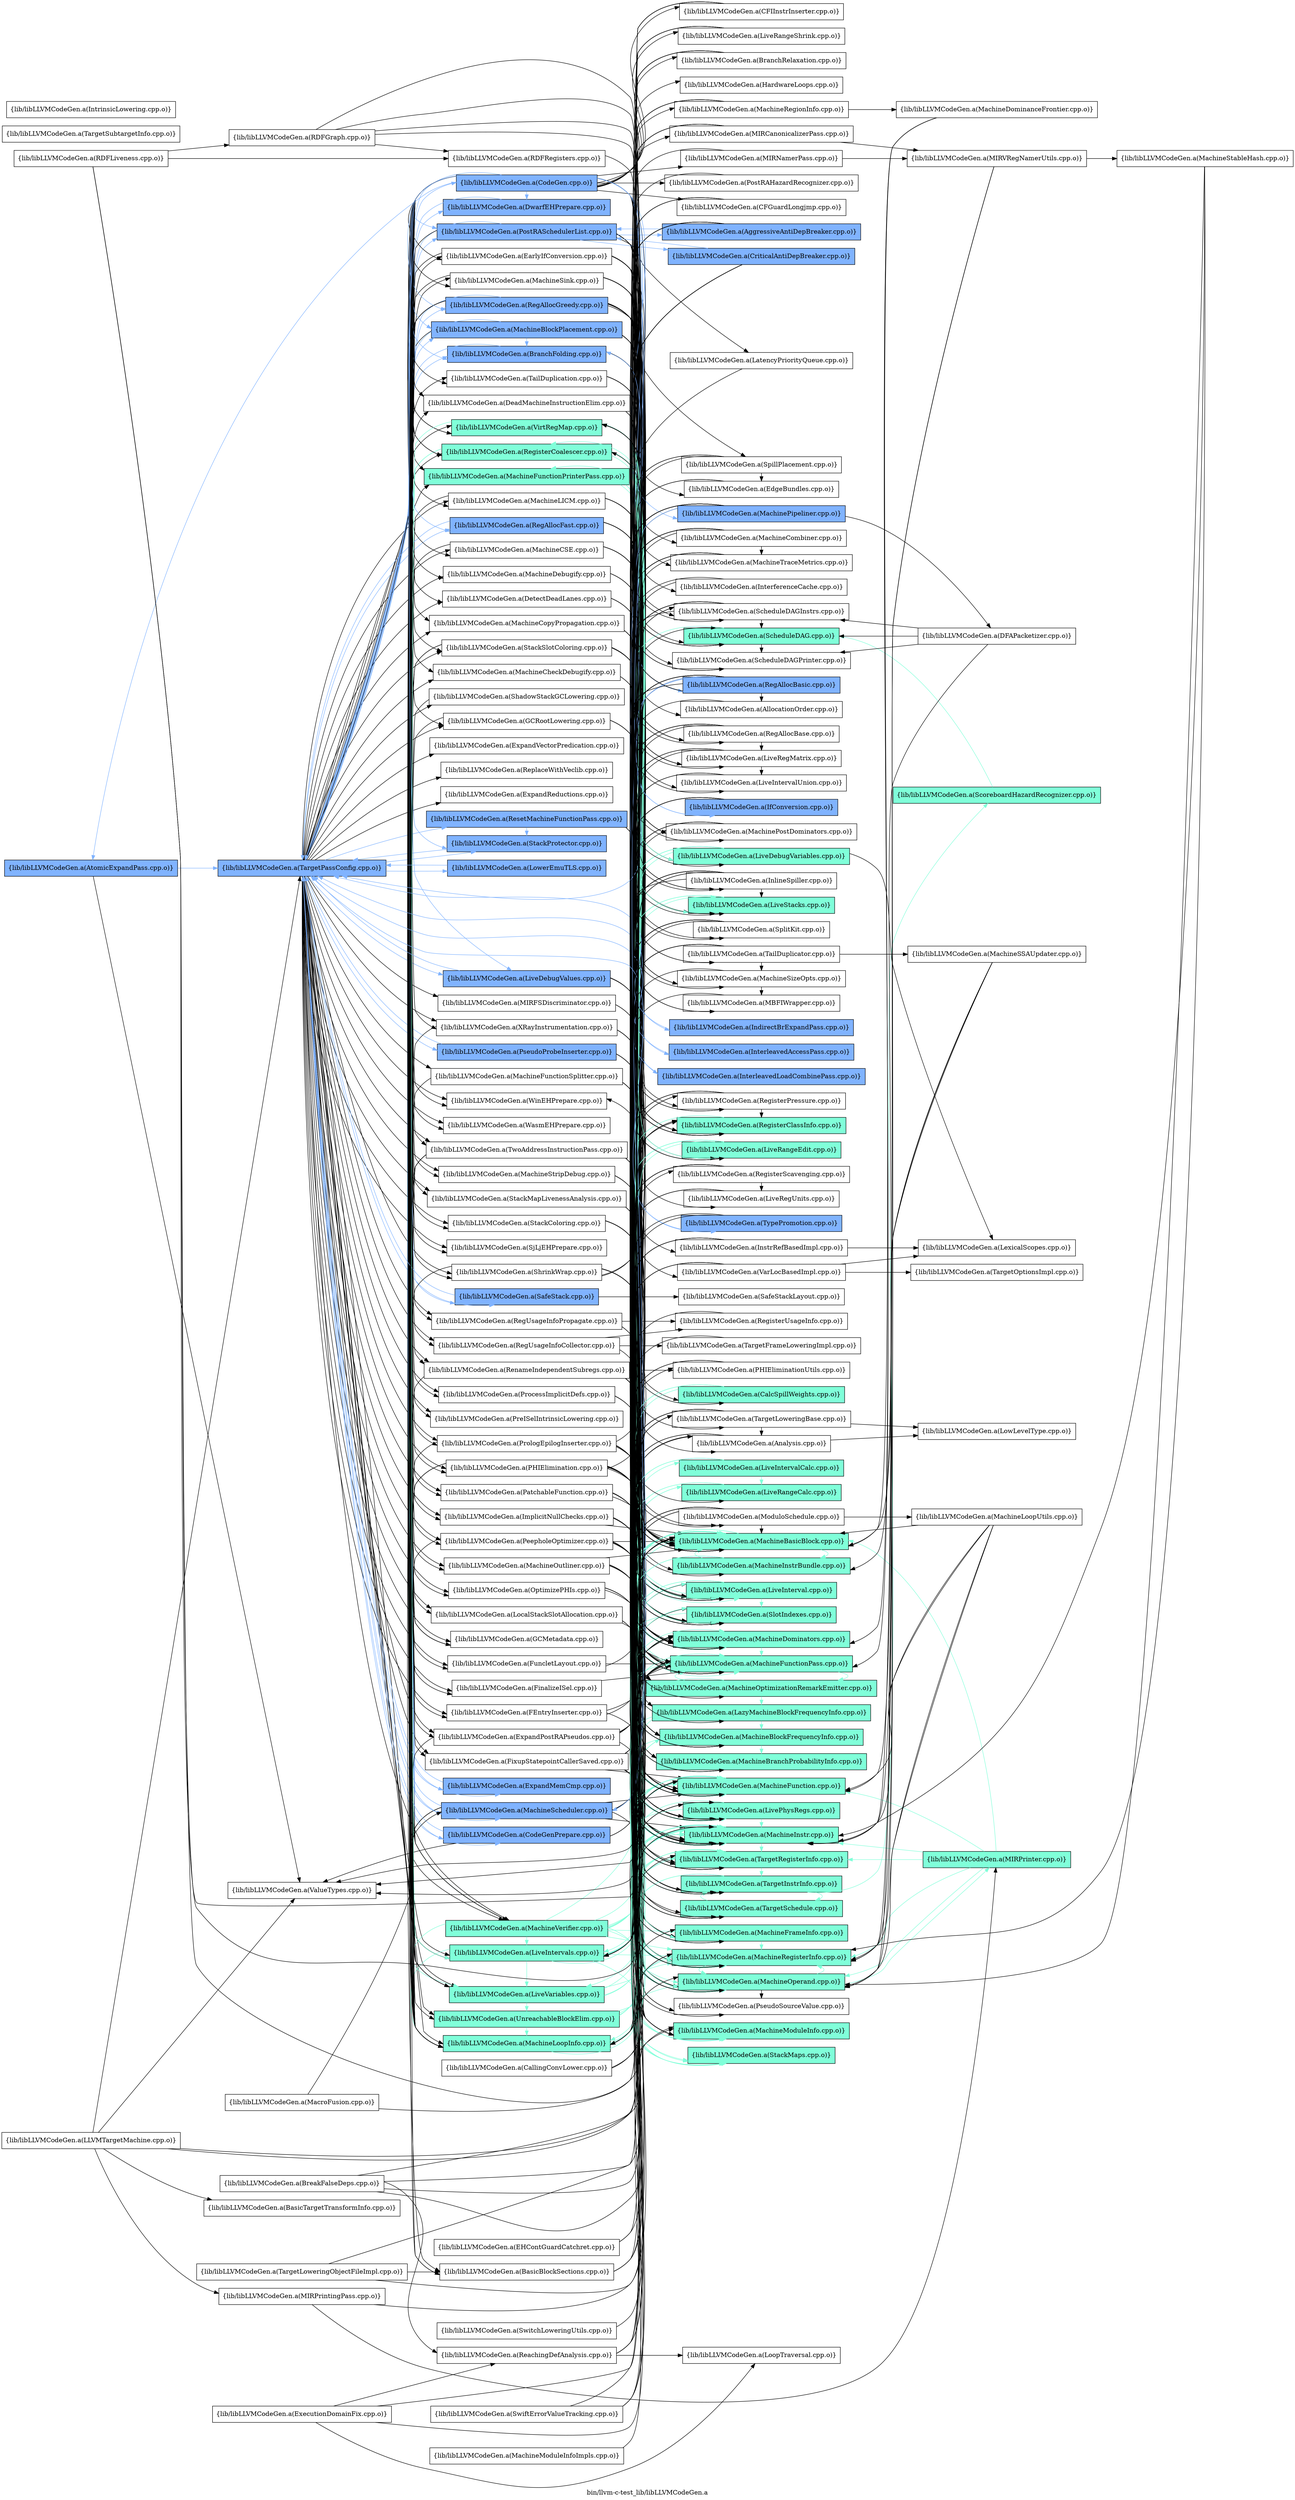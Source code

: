 digraph "bin/llvm-c-test_lib/libLLVMCodeGen.a" {
	label="bin/llvm-c-test_lib/libLLVMCodeGen.a";
	rankdir=LR;
	{ rank=same; Node0x56177568c2b8;  }
	{ rank=same; Node0x561775699a58; Node0x561775695548;  }
	{ rank=same; Node0x56177568e158; Node0x561775691628; Node0x5617756944b8; Node0x561775691ad8; Node0x56177569b718; Node0x561775696a88; Node0x5617756992d8; Node0x561775699c88; Node0x56177569dd38; Node0x561775696e98; Node0x5617756938d8; Node0x561775698e28; Node0x561775699328; Node0x56177569a9f8; Node0x56177569c938; Node0x56177568e798; Node0x56177568ce98; Node0x56177568d438; Node0x56177568b548; Node0x56177568bc78; Node0x56177568c3f8; Node0x56177568a6e8; Node0x561775692cf8; Node0x561775693928; Node0x561775693f18; Node0x56177568d168; Node0x56177568ca38; Node0x56177568d2a8; Node0x56177568bcc8; Node0x56177568c4e8; Node0x56177568be58; Node0x56177568a738; Node0x56177568af58; Node0x56177568acd8; Node0x561775692ed8; Node0x561775693b58; Node0x561775697578; Node0x5617756945f8; Node0x561775694b48; Node0x56177569cc08; Node0x5617756958b8; Node0x561775695c78; Node0x56177569b7b8; Node0x56177569cf78; Node0x561775690098; Node0x5617756912b8; Node0x5617756916c8; Node0x561775692618; Node0x561775692078; Node0x561775693a18; Node0x561775692d98; Node0x56177568a9b8; Node0x56177568e4c8; Node0x56177568ec98; Node0x56177568e978; Node0x56177568d118; Node0x56177568d708; Node0x56177568d488; Node0x561775690908; Node0x561775691308; Node0x56177568f8c8; Node0x56177568f0a8; Node0x5617756995f8; Node0x561775699dc8; Node0x561775697028; Node0x561775697ac8; Node0x561775696128; Node0x5617756963f8; Node0x5617756977f8; Node0x561775698338; Node0x561775697f78;  }
	{ rank=same; Node0x561775695778; Node0x56177569bf38; Node0x56177569d4c8; Node0x561775699418; Node0x561775699698; Node0x561775697668; Node0x56177569b358; Node0x56177569abd8; Node0x561775699aa8; Node0x56177569cde8; Node0x561775698518; Node0x561775694508; Node0x5617756986a8; Node0x561775698108; Node0x56177569c488; Node0x561775691c68; Node0x561775691a38; Node0x561775697e38; Node0x5617756971b8; Node0x561775698608; Node0x561775695098; Node0x561775694dc8; Node0x5617756999b8; Node0x56177569a098; Node0x561775696c18; Node0x56177568a648; Node0x5617756929d8; Node0x5617756994b8; Node0x56177569b588; Node0x56177569a728; Node0x56177568c1c8; Node0x561775698ec8; Node0x561775699828; Node0x561775699918; Node0x561775693748; Node0x56177569b808; Node0x56177568ee78; Node0x56177569cbb8; Node0x56177568a008; Node0x561775699b48; Node0x561775697258; Node0x561775696b28; Node0x561775698888; Node0x561775698658; Node0x561775690b88; Node0x5617756913a8; Node0x56177568f5a8; Node0x56177568f918; Node0x561775690368; Node0x561775692de8; Node0x56177568cf88; Node0x56177568e568; Node0x5617756923e8; Node0x5617756926b8; Node0x561775697938; Node0x56177569d978; Node0x561775698388; Node0x56177569b128; Node0x561775691e98; Node0x5617756953b8; Node0x561775696538; Node0x561775694378; Node0x56177569d068; Node0x56177569bee8; Node0x5617756988d8; Node0x561775699008; Node0x561775694be8; Node0x56177568f508; Node0x561775690958; Node0x561775696df8; Node0x56177568bfe8; Node0x561775696448; Node0x56177569c438; Node0x56177568a968; Node0x5617756918a8; Node0x561775693388; Node0x5617756989c8; Node0x56177568fdc8;  }
	{ rank=same; Node0x56177569b178; Node0x56177568c628; Node0x561775693428; Node0x56177569d608; Node0x561775690408; Node0x56177569cd98; Node0x56177568ded8; Node0x5617756946e8; Node0x56177569dba8; Node0x561775698158;  }

	Node0x56177568c2b8 [shape=record,shape=box,group=2,style=filled,fillcolor="0.600000 0.5 1",label="{lib/libLLVMCodeGen.a(AtomicExpandPass.cpp.o)}"];
	Node0x56177568c2b8 -> Node0x561775699a58[color="0.600000 0.5 1"];
	Node0x56177568c2b8 -> Node0x561775695548;
	Node0x56177568bb38 [shape=record,shape=box,group=0,label="{lib/libLLVMCodeGen.a(BasicTargetTransformInfo.cpp.o)}"];
	Node0x56177568d348 [shape=record,shape=box,group=0,label="{lib/libLLVMCodeGen.a(BreakFalseDeps.cpp.o)}"];
	Node0x56177568d348 -> Node0x561775698ec8;
	Node0x56177568d348 -> Node0x561775699698;
	Node0x56177568d348 -> Node0x56177569b358;
	Node0x56177568d348 -> Node0x561775690a48;
	Node0x56177568d348 -> Node0x5617756971b8;
	Node0x56177568cf88 [shape=record,shape=box,group=0,label="{lib/libLLVMCodeGen.a(CFGuardLongjmp.cpp.o)}"];
	Node0x56177568cf88 -> Node0x561775699418;
	Node0x56177568cf88 -> Node0x561775699698;
	Node0x56177568cf88 -> Node0x561775697668;
	Node0x56177568e568 [shape=record,shape=box,group=0,label="{lib/libLLVMCodeGen.a(CFIInstrInserter.cpp.o)}"];
	Node0x56177568e568 -> Node0x561775695778;
	Node0x56177568e568 -> Node0x561775699418;
	Node0x56177568e568 -> Node0x561775699698;
	Node0x56177568e568 -> Node0x561775697668;
	Node0x56177568e158 [shape=record,shape=box,group=0,label="{lib/libLLVMCodeGen.a(EarlyIfConversion.cpp.o)}"];
	Node0x56177568e158 -> Node0x561775695778;
	Node0x56177568e158 -> Node0x56177569bf38;
	Node0x56177568e158 -> Node0x56177569d4c8;
	Node0x56177568e158 -> Node0x561775699418;
	Node0x56177568e158 -> Node0x561775699698;
	Node0x56177568e158 -> Node0x561775697668;
	Node0x56177568e158 -> Node0x561775696a88;
	Node0x56177568e158 -> Node0x56177569b358;
	Node0x56177568e158 -> Node0x56177569abd8;
	Node0x56177568e158 -> Node0x561775699aa8;
	Node0x56177568e158 -> Node0x56177569cde8;
	Node0x56177568e158 -> Node0x561775698518;
	Node0x5617756904a8 [shape=record,shape=box,group=0,label="{lib/libLLVMCodeGen.a(EHContGuardCatchret.cpp.o)}"];
	Node0x5617756904a8 -> Node0x561775695778;
	Node0x5617756904a8 -> Node0x561775699698;
	Node0x5617756910d8 [shape=record,shape=box,group=0,label="{lib/libLLVMCodeGen.a(ExecutionDomainFix.cpp.o)}"];
	Node0x5617756910d8 -> Node0x561775692c08;
	Node0x5617756910d8 -> Node0x561775699698;
	Node0x5617756910d8 -> Node0x561775699aa8;
	Node0x5617756910d8 -> Node0x561775690a48;
	Node0x5617756923e8 [shape=record,shape=box,group=2,style=filled,fillcolor="0.600000 0.5 1",label="{lib/libLLVMCodeGen.a(IndirectBrExpandPass.cpp.o)}"];
	Node0x5617756923e8 -> Node0x561775699a58[color="0.600000 0.5 1"];
	Node0x5617756926b8 [shape=record,shape=box,group=2,style=filled,fillcolor="0.600000 0.5 1",label="{lib/libLLVMCodeGen.a(InterleavedAccessPass.cpp.o)}"];
	Node0x5617756926b8 -> Node0x561775699a58[color="0.600000 0.5 1"];
	Node0x561775697938 [shape=record,shape=box,group=0,label="{lib/libLLVMCodeGen.a(LiveRangeShrink.cpp.o)}"];
	Node0x561775697938 -> Node0x561775695778;
	Node0x561775697938 -> Node0x561775699698;
	Node0x561775697938 -> Node0x561775697668;
	Node0x561775697938 -> Node0x561775699aa8;
	Node0x561775692258 [shape=record,shape=box,group=0,label="{lib/libLLVMCodeGen.a(LLVMTargetMachine.cpp.o)}"];
	Node0x561775692258 -> Node0x56177568bb38;
	Node0x561775692258 -> Node0x56177569b128;
	Node0x561775692258 -> Node0x56177569b8a8;
	Node0x561775692258 -> Node0x56177568bfe8;
	Node0x561775692258 -> Node0x561775699a58;
	Node0x561775692258 -> Node0x561775695548;
	Node0x561775695778 [shape=record,shape=box,group=1,style=filled,fillcolor="0.450000 0.5 1",label="{lib/libLLVMCodeGen.a(MachineBasicBlock.cpp.o)}"];
	Node0x561775695778 -> Node0x5617756944b8[color="0.450000 0.5 1"];
	Node0x561775695778 -> Node0x561775694508[color="0.450000 0.5 1"];
	Node0x561775695778 -> Node0x561775698ec8[color="0.450000 0.5 1"];
	Node0x561775695778 -> Node0x561775691ad8[color="0.450000 0.5 1"];
	Node0x561775695778 -> Node0x56177569d4c8[color="0.450000 0.5 1"];
	Node0x561775695778 -> Node0x561775699418[color="0.450000 0.5 1"];
	Node0x561775695778 -> Node0x561775698388[color="0.450000 0.5 1"];
	Node0x561775695778 -> Node0x561775697668[color="0.450000 0.5 1"];
	Node0x561775695778 -> Node0x561775696a88[color="0.450000 0.5 1"];
	Node0x561775695778 -> Node0x561775699aa8[color="0.450000 0.5 1"];
	Node0x561775695778 -> Node0x561775691c68[color="0.450000 0.5 1"];
	Node0x561775695778 -> Node0x561775697e38[color="0.450000 0.5 1"];
	Node0x56177569d978 [shape=record,shape=box,group=0,label="{lib/libLLVMCodeGen.a(MachineCombiner.cpp.o)}"];
	Node0x56177569d978 -> Node0x561775693748;
	Node0x56177569d978 -> Node0x561775695778;
	Node0x56177569d978 -> Node0x56177569d4c8;
	Node0x56177569d978 -> Node0x561775699418;
	Node0x56177569d978 -> Node0x561775699698;
	Node0x56177569d978 -> Node0x561775697668;
	Node0x56177569d978 -> Node0x561775696a88;
	Node0x56177569d978 -> Node0x561775699aa8;
	Node0x56177569d978 -> Node0x561775699828;
	Node0x56177569d978 -> Node0x56177569cde8;
	Node0x56177569d978 -> Node0x5617756971b8;
	Node0x56177569d978 -> Node0x561775698518;
	Node0x561775699418 [shape=record,shape=box,group=1,style=filled,fillcolor="0.450000 0.5 1",label="{lib/libLLVMCodeGen.a(MachineFunction.cpp.o)}"];
	Node0x561775699418 -> Node0x561775695778[color="0.450000 0.5 1"];
	Node0x561775699418 -> Node0x5617756999b8[color="0.450000 0.5 1"];
	Node0x561775699418 -> Node0x561775697668[color="0.450000 0.5 1"];
	Node0x561775699418 -> Node0x56177569b128[color="0.450000 0.5 1"];
	Node0x561775699418 -> Node0x56177569b358[color="0.450000 0.5 1"];
	Node0x561775699418 -> Node0x561775699aa8[color="0.450000 0.5 1"];
	Node0x561775699418 -> Node0x56177569cbb8;
	Node0x561775699418 -> Node0x561775697e38[color="0.450000 0.5 1"];
	Node0x561775699418 -> Node0x5617756977f8;
	Node0x561775699698 [shape=record,shape=box,group=1,style=filled,fillcolor="0.450000 0.5 1",label="{lib/libLLVMCodeGen.a(MachineFunctionPass.cpp.o)}"];
	Node0x561775699698 -> Node0x56177569b718[color="0.450000 0.5 1"];
	Node0x561775699698 -> Node0x56177569b128[color="0.450000 0.5 1"];
	Node0x561775699698 -> Node0x56177569abd8[color="0.450000 0.5 1"];
	Node0x561775697668 [shape=record,shape=box,group=1,style=filled,fillcolor="0.450000 0.5 1",label="{lib/libLLVMCodeGen.a(MachineInstr.cpp.o)}"];
	Node0x561775697668 -> Node0x561775695778[color="0.450000 0.5 1"];
	Node0x561775697668 -> Node0x561775699418[color="0.450000 0.5 1"];
	Node0x561775697668 -> Node0x56177569b358[color="0.450000 0.5 1"];
	Node0x561775697668 -> Node0x561775699aa8[color="0.450000 0.5 1"];
	Node0x561775697668 -> Node0x561775691a38[color="0.450000 0.5 1"];
	Node0x561775697668 -> Node0x561775697e38[color="0.450000 0.5 1"];
	Node0x5617756992d8 [shape=record,shape=box,group=2,style=filled,fillcolor="0.600000 0.5 1",label="{lib/libLLVMCodeGen.a(MachineScheduler.cpp.o)}"];
	Node0x5617756992d8 -> Node0x5617756944b8;
	Node0x5617756992d8 -> Node0x561775694508;
	Node0x5617756992d8 -> Node0x561775695778;
	Node0x5617756992d8 -> Node0x56177569d4c8;
	Node0x5617756992d8 -> Node0x561775699418;
	Node0x5617756992d8 -> Node0x561775699698;
	Node0x5617756992d8 -> Node0x561775697668;
	Node0x5617756992d8 -> Node0x561775696a88;
	Node0x5617756992d8 -> Node0x561775699c88;
	Node0x5617756992d8 -> Node0x5617756971b8;
	Node0x5617756992d8 -> Node0x561775698608;
	Node0x5617756992d8 -> Node0x561775695098;
	Node0x5617756992d8 -> Node0x561775694dc8;
	Node0x5617756992d8 -> Node0x561775691c68;
	Node0x5617756992d8 -> Node0x561775699a58[color="0.600000 0.5 1"];
	Node0x5617756992d8 -> Node0x561775698518;
	Node0x56177569dd38 [shape=record,shape=box,group=2,style=filled,fillcolor="0.600000 0.5 1",label="{lib/libLLVMCodeGen.a(PseudoProbeInserter.cpp.o)}"];
	Node0x56177569dd38 -> Node0x561775695778;
	Node0x56177569dd38 -> Node0x561775699418;
	Node0x56177569dd38 -> Node0x561775699698;
	Node0x56177569dd38 -> Node0x561775697668;
	Node0x56177569dd38 -> Node0x561775699a58[color="0.600000 0.5 1"];
	Node0x561775690a48 [shape=record,shape=box,group=0,label="{lib/libLLVMCodeGen.a(ReachingDefAnalysis.cpp.o)}"];
	Node0x561775690a48 -> Node0x561775698ec8;
	Node0x561775690a48 -> Node0x561775692c08;
	Node0x561775690a48 -> Node0x561775695778;
	Node0x561775690a48 -> Node0x561775699698;
	Node0x561775690a48 -> Node0x561775697668;
	Node0x56177568a968 [shape=record,shape=box,group=0,label="{lib/libLLVMCodeGen.a(TargetFrameLoweringImpl.cpp.o)}"];
	Node0x56177568a968 -> Node0x561775699aa8;
	Node0x56177568a648 [shape=record,shape=box,group=1,style=filled,fillcolor="0.450000 0.5 1",label="{lib/libLLVMCodeGen.a(TargetInstrInfo.cpp.o)}"];
	Node0x56177568a648 -> Node0x561775695778[color="0.450000 0.5 1"];
	Node0x56177568a648 -> Node0x561775699418[color="0.450000 0.5 1"];
	Node0x56177568a648 -> Node0x561775697668[color="0.450000 0.5 1"];
	Node0x56177568a648 -> Node0x56177569b358[color="0.450000 0.5 1"];
	Node0x56177568a648 -> Node0x561775699aa8[color="0.450000 0.5 1"];
	Node0x56177568a648 -> Node0x561775691a38[color="0.450000 0.5 1"];
	Node0x56177568a648 -> Node0x56177568c628[color="0.450000 0.5 1"];
	Node0x56177568a648 -> Node0x561775698518[color="0.450000 0.5 1"];
	Node0x56177568bfe8 [shape=record,shape=box,group=0,label="{lib/libLLVMCodeGen.a(TargetLoweringBase.cpp.o)}"];
	Node0x56177568bfe8 -> Node0x56177568c1c8;
	Node0x56177568bfe8 -> Node0x561775693428;
	Node0x56177568bfe8 -> Node0x561775695778;
	Node0x56177568bfe8 -> Node0x561775699418;
	Node0x56177568bfe8 -> Node0x561775697668;
	Node0x56177568bfe8 -> Node0x56177569b358;
	Node0x56177568bfe8 -> Node0x561775699aa8;
	Node0x56177568bfe8 -> Node0x561775695548;
	Node0x56177568b818 [shape=record,shape=box,group=0,label="{lib/libLLVMCodeGen.a(TargetLoweringObjectFileImpl.cpp.o)}"];
	Node0x56177568b818 -> Node0x561775695778;
	Node0x56177568b818 -> Node0x561775699418;
	Node0x56177568b818 -> Node0x561775698e28;
	Node0x561775699a58 [shape=record,shape=box,group=2,style=filled,fillcolor="0.600000 0.5 1",label="{lib/libLLVMCodeGen.a(TargetPassConfig.cpp.o)}"];
	Node0x561775699a58 -> Node0x56177568e158;
	Node0x561775699a58 -> Node0x561775691628;
	Node0x561775699a58 -> Node0x5617756944b8;
	Node0x561775699a58 -> Node0x561775691ad8;
	Node0x561775699a58 -> Node0x56177569b718;
	Node0x561775699a58 -> Node0x561775696a88;
	Node0x561775699a58 -> Node0x5617756992d8[color="0.600000 0.5 1"];
	Node0x561775699a58 -> Node0x561775699c88;
	Node0x561775699a58 -> Node0x56177569dd38[color="0.600000 0.5 1"];
	Node0x561775699a58 -> Node0x561775696e98;
	Node0x561775699a58 -> Node0x5617756938d8[color="0.600000 0.5 1"];
	Node0x561775699a58 -> Node0x561775698e28;
	Node0x561775699a58 -> Node0x561775699328[color="0.600000 0.5 1"];
	Node0x561775699a58 -> Node0x56177569a9f8[color="0.600000 0.5 1"];
	Node0x561775699a58 -> Node0x56177569c938;
	Node0x561775699a58 -> Node0x56177568e798[color="0.600000 0.5 1"];
	Node0x561775699a58 -> Node0x56177568ce98;
	Node0x561775699a58 -> Node0x56177568d438;
	Node0x561775699a58 -> Node0x56177568b548;
	Node0x561775699a58 -> Node0x56177568bc78;
	Node0x561775699a58 -> Node0x56177568c3f8;
	Node0x561775699a58 -> Node0x56177568a6e8;
	Node0x561775699a58 -> Node0x561775692cf8[color="0.600000 0.5 1"];
	Node0x561775699a58 -> Node0x561775693928[color="0.600000 0.5 1"];
	Node0x561775699a58 -> Node0x561775693f18[color="0.600000 0.5 1"];
	Node0x561775699a58 -> Node0x56177568d168;
	Node0x561775699a58 -> Node0x56177568ca38[color="0.600000 0.5 1"];
	Node0x561775699a58 -> Node0x56177568d2a8;
	Node0x561775699a58 -> Node0x56177568bcc8;
	Node0x561775699a58 -> Node0x56177568c4e8[color="0.600000 0.5 1"];
	Node0x561775699a58 -> Node0x56177568be58[color="0.600000 0.5 1"];
	Node0x561775699a58 -> Node0x56177568a738;
	Node0x561775699a58 -> Node0x56177568af58;
	Node0x561775699a58 -> Node0x56177568acd8;
	Node0x561775699a58 -> Node0x561775692ed8;
	Node0x561775699a58 -> Node0x561775693b58;
	Node0x561775699a58 -> Node0x561775697578;
	Node0x561775699a58 -> Node0x5617756945f8;
	Node0x561775699a58 -> Node0x561775694b48;
	Node0x561775699a58 -> Node0x56177569cc08;
	Node0x561775699a58 -> Node0x5617756958b8;
	Node0x561775699a58 -> Node0x561775695c78;
	Node0x561775699a58 -> Node0x56177569b7b8;
	Node0x561775699a58 -> Node0x56177569cf78;
	Node0x561775699a58 -> Node0x561775690098;
	Node0x561775699a58 -> Node0x5617756912b8;
	Node0x561775699a58 -> Node0x5617756916c8;
	Node0x561775699a58 -> Node0x561775692618;
	Node0x561775699a58 -> Node0x561775692078;
	Node0x561775699a58 -> Node0x561775693a18;
	Node0x561775699a58 -> Node0x561775692d98[color="0.600000 0.5 1"];
	Node0x561775699a58 -> Node0x56177568a9b8;
	Node0x561775699a58 -> Node0x56177568e4c8;
	Node0x561775699a58 -> Node0x56177568ec98;
	Node0x561775699a58 -> Node0x56177568e978;
	Node0x561775699a58 -> Node0x56177568d118;
	Node0x561775699a58 -> Node0x56177568d708;
	Node0x561775699a58 -> Node0x56177568d488;
	Node0x561775699a58 -> Node0x561775690908;
	Node0x561775699a58 -> Node0x561775691308;
	Node0x561775699a58 -> Node0x56177568f8c8[color="0.600000 0.5 1"];
	Node0x561775699a58 -> Node0x56177568f0a8[color="0.600000 0.5 1"];
	Node0x561775699a58 -> Node0x5617756995f8;
	Node0x561775699a58 -> Node0x561775699dc8;
	Node0x561775699a58 -> Node0x561775697028;
	Node0x561775699a58 -> Node0x561775697ac8;
	Node0x561775699a58 -> Node0x561775696128;
	Node0x561775699a58 -> Node0x5617756963f8;
	Node0x561775699a58 -> Node0x5617756977f8;
	Node0x561775699a58 -> Node0x561775698338;
	Node0x561775699a58 -> Node0x561775697f78[color="0.600000 0.5 1"];
	Node0x561775697e38 [shape=record,shape=box,group=1,style=filled,fillcolor="0.450000 0.5 1",label="{lib/libLLVMCodeGen.a(TargetRegisterInfo.cpp.o)}"];
	Node0x561775697e38 -> Node0x561775699aa8[color="0.450000 0.5 1"];
	Node0x561775697e38 -> Node0x56177568a648[color="0.450000 0.5 1"];
	Node0x561775698798 [shape=record,shape=box,group=0,label="{lib/libLLVMCodeGen.a(TargetSubtargetInfo.cpp.o)}"];
	Node0x561775695548 [shape=record,shape=box,group=0,label="{lib/libLLVMCodeGen.a(ValueTypes.cpp.o)}"];
	Node0x56177569b128 [shape=record,shape=box,group=1,style=filled,fillcolor="0.450000 0.5 1",label="{lib/libLLVMCodeGen.a(MachineModuleInfo.cpp.o)}"];
	Node0x56177569b128 -> Node0x561775699418[color="0.450000 0.5 1"];
	Node0x561775697258 [shape=record,shape=box,group=0,label="{lib/libLLVMCodeGen.a(LiveRegMatrix.cpp.o)}"];
	Node0x561775697258 -> Node0x5617756944b8;
	Node0x561775697258 -> Node0x561775694508;
	Node0x561775697258 -> Node0x561775696b28;
	Node0x561775697258 -> Node0x561775699698;
	Node0x561775697258 -> Node0x561775696128;
	Node0x56177569b358 [shape=record,shape=box,group=1,style=filled,fillcolor="0.450000 0.5 1",label="{lib/libLLVMCodeGen.a(MachineOperand.cpp.o)}"];
	Node0x56177569b358 -> Node0x561775695778[color="0.450000 0.5 1"];
	Node0x56177569b358 -> Node0x561775699418[color="0.450000 0.5 1"];
	Node0x56177569b358 -> Node0x561775699aa8[color="0.450000 0.5 1"];
	Node0x56177569b358 -> Node0x56177569b178[color="0.450000 0.5 1"];
	Node0x56177569b358 -> Node0x56177569cbb8;
	Node0x56177569b358 -> Node0x561775697e38[color="0.450000 0.5 1"];
	Node0x561775699aa8 [shape=record,shape=box,group=1,style=filled,fillcolor="0.450000 0.5 1",label="{lib/libLLVMCodeGen.a(MachineRegisterInfo.cpp.o)}"];
	Node0x561775699aa8 -> Node0x561775695778[color="0.450000 0.5 1"];
	Node0x561775699aa8 -> Node0x561775699418[color="0.450000 0.5 1"];
	Node0x561775699aa8 -> Node0x561775697668[color="0.450000 0.5 1"];
	Node0x561775699aa8 -> Node0x56177569b358[color="0.450000 0.5 1"];
	Node0x561775699aa8 -> Node0x561775697e38[color="0.450000 0.5 1"];
	Node0x56177568cb78 [shape=record,shape=box,group=0,label="{lib/libLLVMCodeGen.a(CallingConvLower.cpp.o)}"];
	Node0x56177568cb78 -> Node0x5617756999b8;
	Node0x56177568cb78 -> Node0x561775699418;
	Node0x561775693478 [shape=record,shape=box,group=0,label="{lib/libLLVMCodeGen.a(IntrinsicLowering.cpp.o)}"];
	Node0x5617756999b8 [shape=record,shape=box,group=1,style=filled,fillcolor="0.450000 0.5 1",label="{lib/libLLVMCodeGen.a(MachineFrameInfo.cpp.o)}"];
	Node0x5617756999b8 -> Node0x561775699aa8[color="0.450000 0.5 1"];
	Node0x561775698ec8 [shape=record,shape=box,group=1,style=filled,fillcolor="0.450000 0.5 1",label="{lib/libLLVMCodeGen.a(LivePhysRegs.cpp.o)}"];
	Node0x561775698ec8 -> Node0x561775695778[color="0.450000 0.5 1"];
	Node0x561775698ec8 -> Node0x561775697668[color="0.450000 0.5 1"];
	Node0x561775698ec8 -> Node0x561775699aa8[color="0.450000 0.5 1"];
	Node0x561775698ec8 -> Node0x561775697e38[color="0.450000 0.5 1"];
	Node0x561775691ad8 [shape=record,shape=box,group=1,style=filled,fillcolor="0.450000 0.5 1",label="{lib/libLLVMCodeGen.a(LiveVariables.cpp.o)}"];
	Node0x561775691ad8 -> Node0x561775695778[color="0.450000 0.5 1"];
	Node0x561775691ad8 -> Node0x561775699698[color="0.450000 0.5 1"];
	Node0x561775691ad8 -> Node0x561775697668[color="0.450000 0.5 1"];
	Node0x561775691ad8 -> Node0x561775699aa8[color="0.450000 0.5 1"];
	Node0x561775691ad8 -> Node0x561775697ac8[color="0.450000 0.5 1"];
	Node0x56177569d4c8 [shape=record,shape=box,group=1,style=filled,fillcolor="0.450000 0.5 1",label="{lib/libLLVMCodeGen.a(MachineDominators.cpp.o)}"];
	Node0x56177569d4c8 -> Node0x561775695778[color="0.450000 0.5 1"];
	Node0x56177569d4c8 -> Node0x561775699698[color="0.450000 0.5 1"];
	Node0x561775698158 [shape=record,shape=box,group=0,label="{lib/libLLVMCodeGen.a(TargetOptionsImpl.cpp.o)}"];
	Node0x56177569d9c8 [shape=record,shape=box,group=0,label="{lib/libLLVMCodeGen.a(MacroFusion.cpp.o)}"];
	Node0x56177569d9c8 -> Node0x5617756992d8;
	Node0x56177569d9c8 -> Node0x561775694dc8;
	Node0x561775696a88 [shape=record,shape=box,group=1,style=filled,fillcolor="0.450000 0.5 1",label="{lib/libLLVMCodeGen.a(MachineLoopInfo.cpp.o)}"];
	Node0x561775696a88 -> Node0x561775695778[color="0.450000 0.5 1"];
	Node0x561775696a88 -> Node0x56177569d4c8[color="0.450000 0.5 1"];
	Node0x561775696a88 -> Node0x561775699698[color="0.450000 0.5 1"];
	Node0x561775696a88 -> Node0x561775697668[color="0.450000 0.5 1"];
	Node0x561775696a88 -> Node0x561775699aa8[color="0.450000 0.5 1"];
	Node0x561775699b48 [shape=record,shape=box,group=0,label="{lib/libLLVMCodeGen.a(EdgeBundles.cpp.o)}"];
	Node0x561775699b48 -> Node0x561775695778;
	Node0x561775699b48 -> Node0x561775699698;
	Node0x56177569dba8 [shape=record,shape=box,group=0,label="{lib/libLLVMCodeGen.a(MachineDominanceFrontier.cpp.o)}"];
	Node0x56177569dba8 -> Node0x561775695778;
	Node0x56177569dba8 -> Node0x56177569d4c8;
	Node0x56177569dba8 -> Node0x561775699698;
	Node0x56177568f738 [shape=record,shape=box,group=0,label="{lib/libLLVMCodeGen.a(RDFGraph.cpp.o)}"];
	Node0x56177568f738 -> Node0x561775695778;
	Node0x56177568f738 -> Node0x56177569d4c8;
	Node0x56177568f738 -> Node0x561775699418;
	Node0x56177568f738 -> Node0x561775697668;
	Node0x56177568f738 -> Node0x561775690778;
	Node0x561775690ef8 [shape=record,shape=box,group=0,label="{lib/libLLVMCodeGen.a(RDFLiveness.cpp.o)}"];
	Node0x561775690ef8 -> Node0x561775695778;
	Node0x561775690ef8 -> Node0x56177569d4c8;
	Node0x561775690ef8 -> Node0x56177568f738;
	Node0x561775690ef8 -> Node0x561775690778;
	Node0x561775690ef8 -> Node0x561775697e38;
	Node0x561775690778 [shape=record,shape=box,group=0,label="{lib/libLLVMCodeGen.a(RDFRegisters.cpp.o)}"];
	Node0x561775690778 -> Node0x561775697e38;
	Node0x5617756944b8 [shape=record,shape=box,group=1,style=filled,fillcolor="0.450000 0.5 1",label="{lib/libLLVMCodeGen.a(LiveIntervals.cpp.o)}"];
	Node0x5617756944b8 -> Node0x561775694508[color="0.450000 0.5 1"];
	Node0x5617756944b8 -> Node0x5617756986a8[color="0.450000 0.5 1"];
	Node0x5617756944b8 -> Node0x561775698108[color="0.450000 0.5 1"];
	Node0x5617756944b8 -> Node0x561775691ad8[color="0.450000 0.5 1"];
	Node0x5617756944b8 -> Node0x561775695778[color="0.450000 0.5 1"];
	Node0x5617756944b8 -> Node0x56177569c488[color="0.450000 0.5 1"];
	Node0x5617756944b8 -> Node0x56177569d4c8[color="0.450000 0.5 1"];
	Node0x5617756944b8 -> Node0x561775699418[color="0.450000 0.5 1"];
	Node0x5617756944b8 -> Node0x561775699698[color="0.450000 0.5 1"];
	Node0x5617756944b8 -> Node0x561775697668[color="0.450000 0.5 1"];
	Node0x5617756944b8 -> Node0x561775696a88[color="0.450000 0.5 1"];
	Node0x5617756944b8 -> Node0x561775699aa8[color="0.450000 0.5 1"];
	Node0x5617756944b8 -> Node0x561775691c68[color="0.450000 0.5 1"];
	Node0x5617756944b8 -> Node0x561775691a38[color="0.450000 0.5 1"];
	Node0x5617756944b8 -> Node0x561775697e38[color="0.450000 0.5 1"];
	Node0x561775691c68 [shape=record,shape=box,group=1,style=filled,fillcolor="0.450000 0.5 1",label="{lib/libLLVMCodeGen.a(SlotIndexes.cpp.o)}"];
	Node0x561775691c68 -> Node0x561775699698[color="0.450000 0.5 1"];
	Node0x561775696128 [shape=record,shape=box,group=1,style=filled,fillcolor="0.450000 0.5 1",label="{lib/libLLVMCodeGen.a(VirtRegMap.cpp.o)}"];
	Node0x561775696128 -> Node0x5617756944b8[color="0.450000 0.5 1"];
	Node0x561775696128 -> Node0x561775694508[color="0.450000 0.5 1"];
	Node0x561775696128 -> Node0x561775695778[color="0.450000 0.5 1"];
	Node0x561775696128 -> Node0x5617756999b8[color="0.450000 0.5 1"];
	Node0x561775696128 -> Node0x561775699698[color="0.450000 0.5 1"];
	Node0x561775696128 -> Node0x561775697668[color="0.450000 0.5 1"];
	Node0x561775696128 -> Node0x56177569b358[color="0.450000 0.5 1"];
	Node0x561775696128 -> Node0x561775699aa8[color="0.450000 0.5 1"];
	Node0x561775696128 -> Node0x56177569a098[color="0.450000 0.5 1"];
	Node0x561775696128 -> Node0x561775691c68[color="0.450000 0.5 1"];
	Node0x561775696128 -> Node0x561775698658[color="0.450000 0.5 1"];
	Node0x561775696128 -> Node0x561775697e38[color="0.450000 0.5 1"];
	Node0x56177569d608 [shape=record,shape=box,group=0,label="{lib/libLLVMCodeGen.a(MachineSSAUpdater.cpp.o)}"];
	Node0x56177569d608 -> Node0x561775695778;
	Node0x56177569d608 -> Node0x561775699418;
	Node0x56177569d608 -> Node0x561775697668;
	Node0x56177569d608 -> Node0x56177569b358;
	Node0x56177569d608 -> Node0x561775699aa8;
	Node0x561775693748 [shape=record,shape=box,group=1,style=filled,fillcolor="0.450000 0.5 1",label="{lib/libLLVMCodeGen.a(LazyMachineBlockFrequencyInfo.cpp.o)}"];
	Node0x561775693748 -> Node0x56177569c488[color="0.450000 0.5 1"];
	Node0x561775693748 -> Node0x56177569bf38[color="0.450000 0.5 1"];
	Node0x561775693748 -> Node0x56177569d4c8[color="0.450000 0.5 1"];
	Node0x561775693748 -> Node0x561775699698[color="0.450000 0.5 1"];
	Node0x561775693748 -> Node0x561775696a88[color="0.450000 0.5 1"];
	Node0x561775699828 [shape=record,shape=box,group=0,label="{lib/libLLVMCodeGen.a(MachineSizeOpts.cpp.o)}"];
	Node0x561775699828 -> Node0x56177569c488;
	Node0x561775699828 -> Node0x561775699918;
	Node0x561775698518 [shape=record,shape=box,group=1,style=filled,fillcolor="0.450000 0.5 1",label="{lib/libLLVMCodeGen.a(TargetSchedule.cpp.o)}"];
	Node0x561775698518 -> Node0x561775697668[color="0.450000 0.5 1"];
	Node0x561775698518 -> Node0x56177568a648[color="0.450000 0.5 1"];
	Node0x5617756977f8 [shape=record,shape=box,group=0,label="{lib/libLLVMCodeGen.a(WinEHPrepare.cpp.o)}"];
	Node0x56177568c1c8 [shape=record,shape=box,group=0,label="{lib/libLLVMCodeGen.a(Analysis.cpp.o)}"];
	Node0x56177568c1c8 -> Node0x561775693428;
	Node0x56177568c1c8 -> Node0x561775695778;
	Node0x56177568c1c8 -> Node0x561775697668;
	Node0x56177568c1c8 -> Node0x561775695548;
	Node0x561775693428 [shape=record,shape=box,group=0,label="{lib/libLLVMCodeGen.a(LowLevelType.cpp.o)}"];
	Node0x5617756938d8 [shape=record,shape=box,group=2,style=filled,fillcolor="0.600000 0.5 1",label="{lib/libLLVMCodeGen.a(StackProtector.cpp.o)}"];
	Node0x5617756938d8 -> Node0x561775699a58[color="0.600000 0.5 1"];
	Node0x5617756934c8 [shape=record,shape=box,group=0,label="{lib/libLLVMCodeGen.a(SwiftErrorValueTracking.cpp.o)}"];
	Node0x5617756934c8 -> Node0x561775695778;
	Node0x5617756934c8 -> Node0x561775699418;
	Node0x5617756934c8 -> Node0x561775697668;
	Node0x5617756934c8 -> Node0x561775699aa8;
	Node0x56177568b188 [shape=record,shape=box,group=0,label="{lib/libLLVMCodeGen.a(SwitchLoweringUtils.cpp.o)}"];
	Node0x56177568b188 -> Node0x561775699418;
	Node0x56177569c488 [shape=record,shape=box,group=1,style=filled,fillcolor="0.450000 0.5 1",label="{lib/libLLVMCodeGen.a(MachineBlockFrequencyInfo.cpp.o)}"];
	Node0x56177569c488 -> Node0x561775695778[color="0.450000 0.5 1"];
	Node0x56177569c488 -> Node0x56177569bf38[color="0.450000 0.5 1"];
	Node0x56177569c488 -> Node0x561775699418[color="0.450000 0.5 1"];
	Node0x56177569c488 -> Node0x561775699698[color="0.450000 0.5 1"];
	Node0x56177569c488 -> Node0x561775696a88[color="0.450000 0.5 1"];
	Node0x56177569bf38 [shape=record,shape=box,group=1,style=filled,fillcolor="0.450000 0.5 1",label="{lib/libLLVMCodeGen.a(MachineBranchProbabilityInfo.cpp.o)}"];
	Node0x56177569bf38 -> Node0x561775695778[color="0.450000 0.5 1"];
	Node0x56177569abd8 [shape=record,shape=box,group=1,style=filled,fillcolor="0.450000 0.5 1",label="{lib/libLLVMCodeGen.a(MachineOptimizationRemarkEmitter.cpp.o)}"];
	Node0x56177569abd8 -> Node0x561775693748[color="0.450000 0.5 1"];
	Node0x56177569abd8 -> Node0x56177569c488[color="0.450000 0.5 1"];
	Node0x56177569abd8 -> Node0x561775699698[color="0.450000 0.5 1"];
	Node0x56177569abd8 -> Node0x561775697668[color="0.450000 0.5 1"];
	Node0x5617756963f8 [shape=record,shape=box,group=0,label="{lib/libLLVMCodeGen.a(WasmEHPrepare.cpp.o)}"];
	Node0x561775691628 [shape=record,shape=box,group=0,label="{lib/libLLVMCodeGen.a(GCMetadata.cpp.o)}"];
	Node0x561775695098 [shape=record,shape=box,group=1,style=filled,fillcolor="0.450000 0.5 1",label="{lib/libLLVMCodeGen.a(ScheduleDAG.cpp.o)}"];
	Node0x561775695098 -> Node0x5617756929d8;
	Node0x561775695098 -> Node0x561775697e38[color="0.450000 0.5 1"];
	Node0x5617756929d8 [shape=record,shape=box,group=0,label="{lib/libLLVMCodeGen.a(ScheduleDAGPrinter.cpp.o)}"];
	Node0x561775691a38 [shape=record,shape=box,group=1,style=filled,fillcolor="0.450000 0.5 1",label="{lib/libLLVMCodeGen.a(StackMaps.cpp.o)}"];
	Node0x561775691a38 -> Node0x561775699418[color="0.450000 0.5 1"];
	Node0x561775691a38 -> Node0x561775697668[color="0.450000 0.5 1"];
	Node0x561775691a38 -> Node0x561775697e38[color="0.450000 0.5 1"];
	Node0x56177568ded8 [shape=record,shape=box,group=0,label="{lib/libLLVMCodeGen.a(DFAPacketizer.cpp.o)}"];
	Node0x56177568ded8 -> Node0x561775698388;
	Node0x56177568ded8 -> Node0x561775695098;
	Node0x56177568ded8 -> Node0x561775694dc8;
	Node0x56177568ded8 -> Node0x5617756929d8;
	Node0x5617756971b8 [shape=record,shape=box,group=1,style=filled,fillcolor="0.450000 0.5 1",label="{lib/libLLVMCodeGen.a(RegisterClassInfo.cpp.o)}"];
	Node0x5617756971b8 -> Node0x561775699aa8[color="0.450000 0.5 1"];
	Node0x561775698388 [shape=record,shape=box,group=1,style=filled,fillcolor="0.450000 0.5 1",label="{lib/libLLVMCodeGen.a(MachineInstrBundle.cpp.o)}"];
	Node0x561775698388 -> Node0x561775695778[color="0.450000 0.5 1"];
	Node0x561775698388 -> Node0x561775699418[color="0.450000 0.5 1"];
	Node0x561775698388 -> Node0x561775699698[color="0.450000 0.5 1"];
	Node0x561775698388 -> Node0x561775697668[color="0.450000 0.5 1"];
	Node0x561775694dc8 [shape=record,shape=box,group=0,label="{lib/libLLVMCodeGen.a(ScheduleDAGInstrs.cpp.o)}"];
	Node0x561775694dc8 -> Node0x561775698ec8;
	Node0x561775694dc8 -> Node0x561775695778;
	Node0x561775694dc8 -> Node0x561775699418;
	Node0x561775694dc8 -> Node0x561775697668;
	Node0x561775694dc8 -> Node0x561775699aa8;
	Node0x561775694dc8 -> Node0x561775698608;
	Node0x561775694dc8 -> Node0x561775695098;
	Node0x561775694dc8 -> Node0x5617756929d8;
	Node0x561775694dc8 -> Node0x561775698518;
	Node0x56177569cde8 [shape=record,shape=box,group=0,label="{lib/libLLVMCodeGen.a(MachineTraceMetrics.cpp.o)}"];
	Node0x56177569cde8 -> Node0x561775695778;
	Node0x56177569cde8 -> Node0x56177569bf38;
	Node0x56177569cde8 -> Node0x561775699698;
	Node0x56177569cde8 -> Node0x561775697668;
	Node0x56177569cde8 -> Node0x561775696a88;
	Node0x56177569cde8 -> Node0x561775699aa8;
	Node0x56177569cde8 -> Node0x561775698518;
	Node0x561775692c08 [shape=record,shape=box,group=0,label="{lib/libLLVMCodeGen.a(LoopTraversal.cpp.o)}"];
	Node0x561775694508 [shape=record,shape=box,group=1,style=filled,fillcolor="0.450000 0.5 1",label="{lib/libLLVMCodeGen.a(LiveInterval.cpp.o)}"];
	Node0x561775694508 -> Node0x56177569b358[color="0.450000 0.5 1"];
	Node0x561775694508 -> Node0x561775699aa8[color="0.450000 0.5 1"];
	Node0x561775694508 -> Node0x561775696e98[color="0.450000 0.5 1"];
	Node0x561775694508 -> Node0x561775691c68[color="0.450000 0.5 1"];
	Node0x561775694508 -> Node0x561775697e38[color="0.450000 0.5 1"];
	Node0x5617756986a8 [shape=record,shape=box,group=1,style=filled,fillcolor="0.450000 0.5 1",label="{lib/libLLVMCodeGen.a(LiveRangeCalc.cpp.o)}"];
	Node0x5617756986a8 -> Node0x561775694508[color="0.450000 0.5 1"];
	Node0x5617756986a8 -> Node0x56177569d4c8[color="0.450000 0.5 1"];
	Node0x561775698108 [shape=record,shape=box,group=1,style=filled,fillcolor="0.450000 0.5 1",label="{lib/libLLVMCodeGen.a(LiveIntervalCalc.cpp.o)}"];
	Node0x561775698108 -> Node0x561775694508[color="0.450000 0.5 1"];
	Node0x561775698108 -> Node0x5617756986a8[color="0.450000 0.5 1"];
	Node0x561775698108 -> Node0x561775697668[color="0.450000 0.5 1"];
	Node0x561775698108 -> Node0x561775699aa8[color="0.450000 0.5 1"];
	Node0x561775696e98 [shape=record,shape=box,group=1,style=filled,fillcolor="0.450000 0.5 1",label="{lib/libLLVMCodeGen.a(RegisterCoalescer.cpp.o)}"];
	Node0x561775696e98 -> Node0x5617756944b8[color="0.450000 0.5 1"];
	Node0x561775696e98 -> Node0x561775694508[color="0.450000 0.5 1"];
	Node0x561775696e98 -> Node0x561775695778[color="0.450000 0.5 1"];
	Node0x561775696e98 -> Node0x56177569d4c8[color="0.450000 0.5 1"];
	Node0x561775696e98 -> Node0x561775699418[color="0.450000 0.5 1"];
	Node0x561775696e98 -> Node0x561775699698[color="0.450000 0.5 1"];
	Node0x561775696e98 -> Node0x561775697668[color="0.450000 0.5 1"];
	Node0x561775696e98 -> Node0x561775696a88[color="0.450000 0.5 1"];
	Node0x561775696e98 -> Node0x56177569b358[color="0.450000 0.5 1"];
	Node0x561775696e98 -> Node0x561775699aa8[color="0.450000 0.5 1"];
	Node0x561775696e98 -> Node0x561775699c88[color="0.450000 0.5 1"];
	Node0x561775696e98 -> Node0x5617756971b8[color="0.450000 0.5 1"];
	Node0x561775696e98 -> Node0x561775696c18[color="0.450000 0.5 1"];
	Node0x561775696e98 -> Node0x561775691c68[color="0.450000 0.5 1"];
	Node0x561775696e98 -> Node0x56177568a648[color="0.450000 0.5 1"];
	Node0x561775696e98 -> Node0x561775697e38[color="0.450000 0.5 1"];
	Node0x561775696b28 [shape=record,shape=box,group=0,label="{lib/libLLVMCodeGen.a(LiveIntervalUnion.cpp.o)}"];
	Node0x561775696b28 -> Node0x561775691c68;
	Node0x561775696b28 -> Node0x561775697e38;
	Node0x561775697ac8 [shape=record,shape=box,group=1,style=filled,fillcolor="0.450000 0.5 1",label="{lib/libLLVMCodeGen.a(UnreachableBlockElim.cpp.o)}"];
	Node0x561775697ac8 -> Node0x561775695778[color="0.450000 0.5 1"];
	Node0x561775697ac8 -> Node0x56177569d4c8[color="0.450000 0.5 1"];
	Node0x561775697ac8 -> Node0x561775699418[color="0.450000 0.5 1"];
	Node0x561775697ac8 -> Node0x561775699698[color="0.450000 0.5 1"];
	Node0x561775697ac8 -> Node0x561775697668[color="0.450000 0.5 1"];
	Node0x561775697ac8 -> Node0x561775696a88[color="0.450000 0.5 1"];
	Node0x561775697ac8 -> Node0x56177569b358[color="0.450000 0.5 1"];
	Node0x561775697ac8 -> Node0x561775699aa8[color="0.450000 0.5 1"];
	Node0x56177569b8a8 [shape=record,shape=box,group=0,label="{lib/libLLVMCodeGen.a(MIRPrintingPass.cpp.o)}"];
	Node0x56177569b8a8 -> Node0x561775699698;
	Node0x56177569b8a8 -> Node0x56177569b178;
	Node0x56177569cbb8 [shape=record,shape=box,group=0,label="{lib/libLLVMCodeGen.a(PseudoSourceValue.cpp.o)}"];
	Node0x56177569b718 [shape=record,shape=box,group=1,style=filled,fillcolor="0.450000 0.5 1",label="{lib/libLLVMCodeGen.a(MachineFunctionPrinterPass.cpp.o)}"];
	Node0x56177569b718 -> Node0x561775699418[color="0.450000 0.5 1"];
	Node0x56177569b718 -> Node0x561775699698[color="0.450000 0.5 1"];
	Node0x56177569b718 -> Node0x561775691c68[color="0.450000 0.5 1"];
	Node0x56177569b178 [shape=record,shape=box,group=1,style=filled,fillcolor="0.450000 0.5 1",label="{lib/libLLVMCodeGen.a(MIRPrinter.cpp.o)}"];
	Node0x56177569b178 -> Node0x561775695778[color="0.450000 0.5 1"];
	Node0x56177569b178 -> Node0x561775699418[color="0.450000 0.5 1"];
	Node0x56177569b178 -> Node0x561775697668[color="0.450000 0.5 1"];
	Node0x56177569b178 -> Node0x56177569b358[color="0.450000 0.5 1"];
	Node0x56177569b178 -> Node0x561775699aa8[color="0.450000 0.5 1"];
	Node0x56177569b178 -> Node0x561775697e38[color="0.450000 0.5 1"];
	Node0x561775699c88 [shape=record,shape=box,group=1,style=filled,fillcolor="0.450000 0.5 1",label="{lib/libLLVMCodeGen.a(MachineVerifier.cpp.o)}"];
	Node0x561775699c88 -> Node0x5617756944b8[color="0.450000 0.5 1"];
	Node0x561775699c88 -> Node0x561775694508[color="0.450000 0.5 1"];
	Node0x561775699c88 -> Node0x5617756986a8[color="0.450000 0.5 1"];
	Node0x561775699c88 -> Node0x561775691ad8[color="0.450000 0.5 1"];
	Node0x561775699c88 -> Node0x561775695778[color="0.450000 0.5 1"];
	Node0x561775699c88 -> Node0x5617756999b8[color="0.450000 0.5 1"];
	Node0x561775699c88 -> Node0x561775699418[color="0.450000 0.5 1"];
	Node0x561775699c88 -> Node0x561775699698[color="0.450000 0.5 1"];
	Node0x561775699c88 -> Node0x561775697668[color="0.450000 0.5 1"];
	Node0x561775699c88 -> Node0x56177569b358[color="0.450000 0.5 1"];
	Node0x561775699c88 -> Node0x561775699aa8[color="0.450000 0.5 1"];
	Node0x561775699c88 -> Node0x56177569a098[color="0.450000 0.5 1"];
	Node0x561775699c88 -> Node0x561775691c68[color="0.450000 0.5 1"];
	Node0x561775699c88 -> Node0x561775691a38[color="0.450000 0.5 1"];
	Node0x561775699c88 -> Node0x561775697e38[color="0.450000 0.5 1"];
	Node0x561775698608 [shape=record,shape=box,group=0,label="{lib/libLLVMCodeGen.a(RegisterPressure.cpp.o)}"];
	Node0x561775698608 -> Node0x5617756944b8;
	Node0x561775698608 -> Node0x561775694508;
	Node0x561775698608 -> Node0x561775697668;
	Node0x561775698608 -> Node0x561775699aa8;
	Node0x561775698608 -> Node0x5617756971b8;
	Node0x561775699918 [shape=record,shape=box,group=0,label="{lib/libLLVMCodeGen.a(MBFIWrapper.cpp.o)}"];
	Node0x561775699918 -> Node0x56177569c488;
	Node0x56177569a098 [shape=record,shape=box,group=1,style=filled,fillcolor="0.450000 0.5 1",label="{lib/libLLVMCodeGen.a(LiveStacks.cpp.o)}"];
	Node0x56177569a098 -> Node0x561775694508[color="0.450000 0.5 1"];
	Node0x56177569a098 -> Node0x561775699698[color="0.450000 0.5 1"];
	Node0x56177569a098 -> Node0x561775691c68[color="0.450000 0.5 1"];
	Node0x56177569a098 -> Node0x561775697e38[color="0.450000 0.5 1"];
	Node0x561775696c18 [shape=record,shape=box,group=1,style=filled,fillcolor="0.450000 0.5 1",label="{lib/libLLVMCodeGen.a(LiveRangeEdit.cpp.o)}"];
	Node0x561775696c18 -> Node0x5617756944b8[color="0.450000 0.5 1"];
	Node0x561775696c18 -> Node0x561775694508[color="0.450000 0.5 1"];
	Node0x561775696c18 -> Node0x561775699418[color="0.450000 0.5 1"];
	Node0x561775696c18 -> Node0x561775697668[color="0.450000 0.5 1"];
	Node0x561775696c18 -> Node0x561775699aa8[color="0.450000 0.5 1"];
	Node0x561775696c18 -> Node0x561775698888[color="0.450000 0.5 1"];
	Node0x561775696c18 -> Node0x561775691c68[color="0.450000 0.5 1"];
	Node0x561775696c18 -> Node0x56177568a648[color="0.450000 0.5 1"];
	Node0x561775696c18 -> Node0x561775696128[color="0.450000 0.5 1"];
	Node0x561775698888 [shape=record,shape=box,group=1,style=filled,fillcolor="0.450000 0.5 1",label="{lib/libLLVMCodeGen.a(CalcSpillWeights.cpp.o)}"];
	Node0x561775698888 -> Node0x5617756944b8[color="0.450000 0.5 1"];
	Node0x561775698888 -> Node0x561775694508[color="0.450000 0.5 1"];
	Node0x561775698888 -> Node0x561775697668[color="0.450000 0.5 1"];
	Node0x561775698888 -> Node0x56177568a648[color="0.450000 0.5 1"];
	Node0x56177568c628 [shape=record,shape=box,group=1,style=filled,fillcolor="0.450000 0.5 1",label="{lib/libLLVMCodeGen.a(ScoreboardHazardRecognizer.cpp.o)}"];
	Node0x56177568c628 -> Node0x561775695098[color="0.450000 0.5 1"];
	Node0x561775698e28 [shape=record,shape=box,group=0,label="{lib/libLLVMCodeGen.a(BasicBlockSections.cpp.o)}"];
	Node0x561775698e28 -> Node0x561775695778;
	Node0x561775698e28 -> Node0x561775699418;
	Node0x561775698e28 -> Node0x561775699698;
	Node0x5617756985b8 [shape=record,shape=box,group=0,label="{lib/libLLVMCodeGen.a(MachineModuleInfoImpls.cpp.o)}"];
	Node0x5617756985b8 -> Node0x56177569b128;
	Node0x561775699328 [shape=record,shape=box,group=2,style=filled,fillcolor="0.600000 0.5 1",label="{lib/libLLVMCodeGen.a(PostRASchedulerList.cpp.o)}"];
	Node0x561775699328 -> Node0x561775695778;
	Node0x561775699328 -> Node0x56177569d4c8;
	Node0x561775699328 -> Node0x561775699698;
	Node0x561775699328 -> Node0x561775697668;
	Node0x561775699328 -> Node0x561775696a88;
	Node0x561775699328 -> Node0x5617756971b8;
	Node0x561775699328 -> Node0x561775695098;
	Node0x561775699328 -> Node0x561775694dc8;
	Node0x561775699328 -> Node0x5617756929d8;
	Node0x561775699328 -> Node0x561775699a58[color="0.600000 0.5 1"];
	Node0x561775699328 -> Node0x5617756994b8;
	Node0x561775699328 -> Node0x56177569b588[color="0.600000 0.5 1"];
	Node0x561775699328 -> Node0x56177569a728[color="0.600000 0.5 1"];
	Node0x56177569a9f8 [shape=record,shape=box,group=2,style=filled,fillcolor="0.600000 0.5 1",label="{lib/libLLVMCodeGen.a(BranchFolding.cpp.o)}"];
	Node0x56177569a9f8 -> Node0x56177568c1c8;
	Node0x56177569a9f8 -> Node0x561775698ec8;
	Node0x56177569a9f8 -> Node0x561775695778;
	Node0x56177569a9f8 -> Node0x56177569c488;
	Node0x56177569a9f8 -> Node0x56177569bf38;
	Node0x56177569a9f8 -> Node0x561775699418;
	Node0x56177569a9f8 -> Node0x561775699698;
	Node0x56177569a9f8 -> Node0x561775697668;
	Node0x56177569a9f8 -> Node0x561775699828;
	Node0x56177569a9f8 -> Node0x561775699918;
	Node0x56177569a9f8 -> Node0x56177568a648;
	Node0x56177569a9f8 -> Node0x561775699a58[color="0.600000 0.5 1"];
	Node0x56177569c938 [shape=record,shape=box,group=0,label="{lib/libLLVMCodeGen.a(TailDuplication.cpp.o)}"];
	Node0x56177569c938 -> Node0x561775693748;
	Node0x56177569c938 -> Node0x56177569bf38;
	Node0x56177569c938 -> Node0x561775699698;
	Node0x56177569c938 -> Node0x56177569b808;
	Node0x56177568e798 [shape=record,shape=box,group=2,style=filled,fillcolor="0.600000 0.5 1",label="{lib/libLLVMCodeGen.a(MachineBlockPlacement.cpp.o)}"];
	Node0x56177568e798 -> Node0x561775695778;
	Node0x56177568e798 -> Node0x56177569c488;
	Node0x56177568e798 -> Node0x56177569bf38;
	Node0x56177568e798 -> Node0x561775699418;
	Node0x56177568e798 -> Node0x561775699698;
	Node0x56177568e798 -> Node0x561775696a88;
	Node0x56177568e798 -> Node0x561775699828;
	Node0x56177568e798 -> Node0x561775699918;
	Node0x56177568e798 -> Node0x561775699a58[color="0.600000 0.5 1"];
	Node0x56177568e798 -> Node0x56177569a9f8[color="0.600000 0.5 1"];
	Node0x56177568e798 -> Node0x56177569b808;
	Node0x56177568e798 -> Node0x56177568ee78;
	Node0x56177568ce98 [shape=record,shape=box,group=0,label="{lib/libLLVMCodeGen.a(StackSlotColoring.cpp.o)}"];
	Node0x56177568ce98 -> Node0x5617756944b8;
	Node0x56177568ce98 -> Node0x561775694508;
	Node0x56177568ce98 -> Node0x56177569c488;
	Node0x56177568ce98 -> Node0x56177569d4c8;
	Node0x56177568ce98 -> Node0x5617756999b8;
	Node0x56177568ce98 -> Node0x561775699698;
	Node0x56177568ce98 -> Node0x561775697668;
	Node0x56177568ce98 -> Node0x561775696a88;
	Node0x56177568ce98 -> Node0x56177569a098;
	Node0x56177568ce98 -> Node0x56177569cbb8;
	Node0x56177568ce98 -> Node0x561775691c68;
	Node0x56177568d438 [shape=record,shape=box,group=0,label="{lib/libLLVMCodeGen.a(DeadMachineInstructionElim.cpp.o)}"];
	Node0x56177568d438 -> Node0x561775695778;
	Node0x56177568d438 -> Node0x561775699698;
	Node0x56177568d438 -> Node0x561775697668;
	Node0x56177568b548 [shape=record,shape=box,group=0,label="{lib/libLLVMCodeGen.a(MachineLICM.cpp.o)}"];
	Node0x56177568b548 -> Node0x561775695778;
	Node0x56177568b548 -> Node0x56177569c488;
	Node0x56177568b548 -> Node0x56177569d4c8;
	Node0x56177568b548 -> Node0x561775699418;
	Node0x56177568b548 -> Node0x561775699698;
	Node0x56177568b548 -> Node0x561775697668;
	Node0x56177568b548 -> Node0x561775696a88;
	Node0x56177568b548 -> Node0x561775699aa8;
	Node0x56177568b548 -> Node0x56177568a648;
	Node0x56177568b548 -> Node0x561775698518;
	Node0x56177568bc78 [shape=record,shape=box,group=0,label="{lib/libLLVMCodeGen.a(MachineCSE.cpp.o)}"];
	Node0x56177568bc78 -> Node0x561775695778;
	Node0x56177568bc78 -> Node0x56177569c488;
	Node0x56177568bc78 -> Node0x56177569d4c8;
	Node0x56177568bc78 -> Node0x561775699698;
	Node0x56177568bc78 -> Node0x561775697668;
	Node0x56177568bc78 -> Node0x561775696a88;
	Node0x56177568bc78 -> Node0x56177569b358;
	Node0x56177568bc78 -> Node0x561775699aa8;
	Node0x56177568bc78 -> Node0x56177568a648;
	Node0x56177568c3f8 [shape=record,shape=box,group=0,label="{lib/libLLVMCodeGen.a(MachineSink.cpp.o)}"];
	Node0x56177568c3f8 -> Node0x561775695778;
	Node0x56177568c3f8 -> Node0x56177569c488;
	Node0x56177568c3f8 -> Node0x56177569bf38;
	Node0x56177568c3f8 -> Node0x56177569d4c8;
	Node0x56177568c3f8 -> Node0x561775699418;
	Node0x56177568c3f8 -> Node0x561775699698;
	Node0x56177568c3f8 -> Node0x561775697668;
	Node0x56177568c3f8 -> Node0x561775696a88;
	Node0x56177568c3f8 -> Node0x56177569b358;
	Node0x56177568c3f8 -> Node0x561775699aa8;
	Node0x56177568c3f8 -> Node0x5617756971b8;
	Node0x56177568c3f8 -> Node0x561775698608;
	Node0x56177568c3f8 -> Node0x56177568a648;
	Node0x56177568c3f8 -> Node0x56177568ee78;
	Node0x56177568c3f8 -> Node0x56177568a008;
	Node0x56177568a6e8 [shape=record,shape=box,group=0,label="{lib/libLLVMCodeGen.a(MachineCopyPropagation.cpp.o)}"];
	Node0x56177568a6e8 -> Node0x561775699698;
	Node0x56177568a6e8 -> Node0x561775697668;
	Node0x56177568a6e8 -> Node0x56177569b358;
	Node0x56177568a6e8 -> Node0x561775699aa8;
	Node0x56177568a6e8 -> Node0x561775697e38;
	Node0x561775692cf8 [shape=record,shape=box,group=2,style=filled,fillcolor="0.600000 0.5 1",label="{lib/libLLVMCodeGen.a(RegAllocGreedy.cpp.o)}"];
	Node0x561775692cf8 -> Node0x561775699b48;
	Node0x561775692cf8 -> Node0x5617756944b8;
	Node0x561775692cf8 -> Node0x561775694508;
	Node0x561775692cf8 -> Node0x561775697258;
	Node0x561775692cf8 -> Node0x561775696b28;
	Node0x561775692cf8 -> Node0x561775695778;
	Node0x561775692cf8 -> Node0x56177569c488;
	Node0x561775692cf8 -> Node0x56177569d4c8;
	Node0x561775692cf8 -> Node0x561775699698;
	Node0x561775692cf8 -> Node0x561775697668;
	Node0x561775692cf8 -> Node0x561775696a88;
	Node0x561775692cf8 -> Node0x56177569abd8;
	Node0x561775692cf8 -> Node0x5617756992d8[color="0.600000 0.5 1"];
	Node0x561775692cf8 -> Node0x561775699c88;
	Node0x561775692cf8 -> Node0x56177569a098;
	Node0x561775692cf8 -> Node0x5617756971b8;
	Node0x561775692cf8 -> Node0x561775696e98;
	Node0x561775692cf8 -> Node0x561775696c18;
	Node0x561775692cf8 -> Node0x561775698888;
	Node0x561775692cf8 -> Node0x561775691c68;
	Node0x561775692cf8 -> Node0x561775699a58[color="0.600000 0.5 1"];
	Node0x561775692cf8 -> Node0x561775698658;
	Node0x561775692cf8 -> Node0x561775690b88;
	Node0x561775692cf8 -> Node0x5617756913a8;
	Node0x561775692cf8 -> Node0x56177568f5a8;
	Node0x561775692cf8 -> Node0x56177568f918;
	Node0x561775692cf8 -> Node0x561775690368;
	Node0x561775692cf8 -> Node0x561775692de8;
	Node0x561775692cf8 -> Node0x561775696128;
	Node0x561775693928 [shape=record,shape=box,group=2,style=filled,fillcolor="0.600000 0.5 1",label="{lib/libLLVMCodeGen.a(RegAllocFast.cpp.o)}"];
	Node0x561775693928 -> Node0x561775695778;
	Node0x561775693928 -> Node0x5617756999b8;
	Node0x561775693928 -> Node0x561775699418;
	Node0x561775693928 -> Node0x561775699698;
	Node0x561775693928 -> Node0x561775697668;
	Node0x561775693928 -> Node0x56177569b358;
	Node0x561775693928 -> Node0x561775699aa8;
	Node0x561775693928 -> Node0x5617756971b8;
	Node0x561775693928 -> Node0x561775699a58[color="0.600000 0.5 1"];
	Node0x561775693f18 [shape=record,shape=box,group=2,style=filled,fillcolor="0.600000 0.5 1",label="{lib/libLLVMCodeGen.a(CodeGen.cpp.o)}"];
	Node0x561775693f18 -> Node0x56177568c2b8[color="0.600000 0.5 1"];
	Node0x561775693f18 -> Node0x56177568cf88;
	Node0x561775693f18 -> Node0x56177568e568;
	Node0x561775693f18 -> Node0x56177568e158;
	Node0x561775693f18 -> Node0x561775691628;
	Node0x561775693f18 -> Node0x5617756923e8[color="0.600000 0.5 1"];
	Node0x561775693f18 -> Node0x5617756926b8[color="0.600000 0.5 1"];
	Node0x561775693f18 -> Node0x5617756944b8;
	Node0x561775693f18 -> Node0x561775697938;
	Node0x561775693f18 -> Node0x561775691ad8;
	Node0x561775693f18 -> Node0x56177569c488;
	Node0x561775693f18 -> Node0x56177569d978;
	Node0x561775693f18 -> Node0x56177569d4c8;
	Node0x561775693f18 -> Node0x56177569b718;
	Node0x561775693f18 -> Node0x561775698388;
	Node0x561775693f18 -> Node0x561775696a88;
	Node0x561775693f18 -> Node0x56177569b128;
	Node0x561775693f18 -> Node0x56177569abd8;
	Node0x561775693f18 -> Node0x5617756992d8[color="0.600000 0.5 1"];
	Node0x561775693f18 -> Node0x561775699c88;
	Node0x561775693f18 -> Node0x56177569a098;
	Node0x561775693f18 -> Node0x561775696e98;
	Node0x561775693f18 -> Node0x561775691c68;
	Node0x561775693f18 -> Node0x5617756938d8[color="0.600000 0.5 1"];
	Node0x561775693f18 -> Node0x561775698e28;
	Node0x561775693f18 -> Node0x561775699a58[color="0.600000 0.5 1"];
	Node0x561775693f18 -> Node0x561775699328[color="0.600000 0.5 1"];
	Node0x561775693f18 -> Node0x56177569a9f8[color="0.600000 0.5 1"];
	Node0x561775693f18 -> Node0x56177569c938;
	Node0x561775693f18 -> Node0x56177568e798[color="0.600000 0.5 1"];
	Node0x561775693f18 -> Node0x56177568ee78;
	Node0x561775693f18 -> Node0x56177568ce98;
	Node0x561775693f18 -> Node0x56177568d438;
	Node0x561775693f18 -> Node0x56177568b548;
	Node0x561775693f18 -> Node0x56177568bc78;
	Node0x561775693f18 -> Node0x56177568c3f8;
	Node0x561775693f18 -> Node0x56177568a6e8;
	Node0x561775693f18 -> Node0x561775692cf8[color="0.600000 0.5 1"];
	Node0x561775693f18 -> Node0x561775698658;
	Node0x561775693f18 -> Node0x561775693928[color="0.600000 0.5 1"];
	Node0x561775693f18 -> Node0x561775691e98;
	Node0x561775693f18 -> Node0x56177568d168;
	Node0x561775693f18 -> Node0x56177568ca38[color="0.600000 0.5 1"];
	Node0x561775693f18 -> Node0x56177568d2a8;
	Node0x561775693f18 -> Node0x56177568bcc8;
	Node0x561775693f18 -> Node0x56177568c4e8[color="0.600000 0.5 1"];
	Node0x561775693f18 -> Node0x56177568be58[color="0.600000 0.5 1"];
	Node0x561775693f18 -> Node0x56177568a738;
	Node0x561775693f18 -> Node0x56177568af58;
	Node0x561775693f18 -> Node0x56177568acd8;
	Node0x561775693f18 -> Node0x561775692ed8;
	Node0x561775693f18 -> Node0x561775693b58;
	Node0x561775693f18 -> Node0x561775697578;
	Node0x561775693f18 -> Node0x5617756953b8;
	Node0x561775693f18 -> Node0x561775696538[color="0.600000 0.5 1"];
	Node0x561775693f18 -> Node0x5617756945f8;
	Node0x561775693f18 -> Node0x561775694378[color="0.600000 0.5 1"];
	Node0x561775693f18 -> Node0x561775694b48;
	Node0x561775693f18 -> Node0x56177569d068;
	Node0x561775693f18 -> Node0x56177569bee8;
	Node0x561775693f18 -> Node0x56177569cc08;
	Node0x561775693f18 -> Node0x5617756988d8[color="0.600000 0.5 1"];
	Node0x561775693f18 -> Node0x561775699008;
	Node0x561775693f18 -> Node0x561775694be8;
	Node0x561775693f18 -> Node0x5617756958b8;
	Node0x561775693f18 -> Node0x561775695c78;
	Node0x561775693f18 -> Node0x56177569b7b8;
	Node0x561775693f18 -> Node0x56177569cf78;
	Node0x561775693f18 -> Node0x561775690098;
	Node0x561775693f18 -> Node0x56177568f508;
	Node0x561775693f18 -> Node0x5617756912b8;
	Node0x561775693f18 -> Node0x5617756916c8;
	Node0x561775693f18 -> Node0x561775690958[color="0.600000 0.5 1"];
	Node0x561775693f18 -> Node0x561775692618;
	Node0x561775693f18 -> Node0x561775692078;
	Node0x561775693f18 -> Node0x561775693a18;
	Node0x561775693f18 -> Node0x561775692d98[color="0.600000 0.5 1"];
	Node0x561775693f18 -> Node0x56177568a9b8;
	Node0x561775693f18 -> Node0x56177568e4c8;
	Node0x561775693f18 -> Node0x56177568ec98;
	Node0x561775693f18 -> Node0x56177568e978;
	Node0x561775693f18 -> Node0x56177568d118;
	Node0x561775693f18 -> Node0x561775696df8[color="0.600000 0.5 1"];
	Node0x561775693f18 -> Node0x561775697028;
	Node0x561775693f18 -> Node0x561775697ac8;
	Node0x561775693f18 -> Node0x561775696128;
	Node0x561775693f18 -> Node0x5617756963f8;
	Node0x561775693f18 -> Node0x5617756977f8;
	Node0x561775693f18 -> Node0x561775698338;
	Node0x561775693f18 -> Node0x561775697f78[color="0.600000 0.5 1"];
	Node0x56177568d168 [shape=record,shape=box,group=0,label="{lib/libLLVMCodeGen.a(MachineCheckDebugify.cpp.o)}"];
	Node0x56177568d168 -> Node0x561775697668;
	Node0x56177568d168 -> Node0x56177569b128;
	Node0x56177568ca38 [shape=record,shape=box,group=2,style=filled,fillcolor="0.600000 0.5 1",label="{lib/libLLVMCodeGen.a(CodeGenPrepare.cpp.o)}"];
	Node0x56177568ca38 -> Node0x56177568c1c8;
	Node0x56177568ca38 -> Node0x56177568bfe8;
	Node0x56177568ca38 -> Node0x561775699a58[color="0.600000 0.5 1"];
	Node0x56177568ca38 -> Node0x561775695548;
	Node0x56177568d2a8 [shape=record,shape=box,group=0,label="{lib/libLLVMCodeGen.a(MachineDebugify.cpp.o)}"];
	Node0x56177568d2a8 -> Node0x561775695778;
	Node0x56177568d2a8 -> Node0x561775697668;
	Node0x56177568d2a8 -> Node0x56177569b128;
	Node0x56177568bcc8 [shape=record,shape=box,group=0,label="{lib/libLLVMCodeGen.a(DetectDeadLanes.cpp.o)}"];
	Node0x56177568bcc8 -> Node0x561775699698;
	Node0x56177568bcc8 -> Node0x561775697668;
	Node0x56177568bcc8 -> Node0x561775699aa8;
	Node0x56177568bcc8 -> Node0x561775697e38;
	Node0x56177568c4e8 [shape=record,shape=box,group=2,style=filled,fillcolor="0.600000 0.5 1",label="{lib/libLLVMCodeGen.a(DwarfEHPrepare.cpp.o)}"];
	Node0x56177568c4e8 -> Node0x561775699a58[color="0.600000 0.5 1"];
	Node0x56177568be58 [shape=record,shape=box,group=2,style=filled,fillcolor="0.600000 0.5 1",label="{lib/libLLVMCodeGen.a(ExpandMemCmp.cpp.o)}"];
	Node0x56177568be58 -> Node0x561775699a58[color="0.600000 0.5 1"];
	Node0x56177568a738 [shape=record,shape=box,group=0,label="{lib/libLLVMCodeGen.a(ExpandPostRAPseudos.cpp.o)}"];
	Node0x56177568a738 -> Node0x561775695778;
	Node0x56177568a738 -> Node0x56177569d4c8;
	Node0x56177568a738 -> Node0x561775699698;
	Node0x56177568a738 -> Node0x561775697668;
	Node0x56177568a738 -> Node0x561775696a88;
	Node0x56177568af58 [shape=record,shape=box,group=0,label="{lib/libLLVMCodeGen.a(FEntryInserter.cpp.o)}"];
	Node0x56177568af58 -> Node0x561775695778;
	Node0x56177568af58 -> Node0x561775699418;
	Node0x56177568af58 -> Node0x561775699698;
	Node0x56177568acd8 [shape=record,shape=box,group=0,label="{lib/libLLVMCodeGen.a(FinalizeISel.cpp.o)}"];
	Node0x56177568acd8 -> Node0x561775699698;
	Node0x561775692ed8 [shape=record,shape=box,group=0,label="{lib/libLLVMCodeGen.a(FixupStatepointCallerSaved.cpp.o)}"];
	Node0x561775692ed8 -> Node0x561775695778;
	Node0x561775692ed8 -> Node0x5617756999b8;
	Node0x561775692ed8 -> Node0x561775699418;
	Node0x561775692ed8 -> Node0x561775699698;
	Node0x561775692ed8 -> Node0x561775697668;
	Node0x561775692ed8 -> Node0x56177569b358;
	Node0x561775692ed8 -> Node0x561775697e38;
	Node0x561775693b58 [shape=record,shape=box,group=0,label="{lib/libLLVMCodeGen.a(FuncletLayout.cpp.o)}"];
	Node0x561775693b58 -> Node0x56177568c1c8;
	Node0x561775693b58 -> Node0x561775699698;
	Node0x561775697578 [shape=record,shape=box,group=0,label="{lib/libLLVMCodeGen.a(GCRootLowering.cpp.o)}"];
	Node0x561775697578 -> Node0x561775691628;
	Node0x561775697578 -> Node0x561775695778;
	Node0x561775697578 -> Node0x561775699418;
	Node0x561775697578 -> Node0x561775699698;
	Node0x561775697578 -> Node0x561775697668;
	Node0x5617756945f8 [shape=record,shape=box,group=0,label="{lib/libLLVMCodeGen.a(ImplicitNullChecks.cpp.o)}"];
	Node0x5617756945f8 -> Node0x561775695778;
	Node0x5617756945f8 -> Node0x561775699418;
	Node0x5617756945f8 -> Node0x561775699698;
	Node0x5617756945f8 -> Node0x561775697668;
	Node0x5617756945f8 -> Node0x561775697e38;
	Node0x561775694b48 [shape=record,shape=box,group=0,label="{lib/libLLVMCodeGen.a(LocalStackSlotAllocation.cpp.o)}"];
	Node0x561775694b48 -> Node0x561775699698;
	Node0x561775694b48 -> Node0x561775697668;
	Node0x561775694b48 -> Node0x561775699aa8;
	Node0x56177569cc08 [shape=record,shape=box,group=0,label="{lib/libLLVMCodeGen.a(MachineOutliner.cpp.o)}"];
	Node0x56177569cc08 -> Node0x561775698ec8;
	Node0x56177569cc08 -> Node0x561775695778;
	Node0x56177569cc08 -> Node0x561775699418;
	Node0x56177569cc08 -> Node0x561775697668;
	Node0x56177569cc08 -> Node0x56177569b128;
	Node0x56177569cc08 -> Node0x56177569abd8;
	Node0x56177569cc08 -> Node0x561775699aa8;
	Node0x5617756958b8 [shape=record,shape=box,group=0,label="{lib/libLLVMCodeGen.a(OptimizePHIs.cpp.o)}"];
	Node0x5617756958b8 -> Node0x561775699698;
	Node0x5617756958b8 -> Node0x561775697668;
	Node0x5617756958b8 -> Node0x561775699aa8;
	Node0x561775695c78 [shape=record,shape=box,group=0,label="{lib/libLLVMCodeGen.a(PrologEpilogInserter.cpp.o)}"];
	Node0x561775695c78 -> Node0x561775695778;
	Node0x561775695c78 -> Node0x56177569d4c8;
	Node0x561775695c78 -> Node0x5617756999b8;
	Node0x561775695c78 -> Node0x561775699418;
	Node0x561775695c78 -> Node0x561775699698;
	Node0x561775695c78 -> Node0x561775697668;
	Node0x561775695c78 -> Node0x561775696a88;
	Node0x561775695c78 -> Node0x56177569b358;
	Node0x561775695c78 -> Node0x56177569abd8;
	Node0x561775695c78 -> Node0x561775699aa8;
	Node0x561775695c78 -> Node0x561775696448;
	Node0x561775695c78 -> Node0x561775697e38;
	Node0x56177569b7b8 [shape=record,shape=box,group=0,label="{lib/libLLVMCodeGen.a(PHIElimination.cpp.o)}"];
	Node0x56177569b7b8 -> Node0x5617756944b8;
	Node0x56177569b7b8 -> Node0x561775694508;
	Node0x56177569b7b8 -> Node0x561775691ad8;
	Node0x56177569b7b8 -> Node0x561775695778;
	Node0x56177569b7b8 -> Node0x56177569d4c8;
	Node0x56177569b7b8 -> Node0x561775699418;
	Node0x56177569b7b8 -> Node0x561775699698;
	Node0x56177569b7b8 -> Node0x561775697668;
	Node0x56177569b7b8 -> Node0x561775696a88;
	Node0x56177569b7b8 -> Node0x56177569b358;
	Node0x56177569b7b8 -> Node0x561775699aa8;
	Node0x56177569b7b8 -> Node0x561775691c68;
	Node0x56177569b7b8 -> Node0x56177569c438;
	Node0x56177569cf78 [shape=record,shape=box,group=0,label="{lib/libLLVMCodeGen.a(PatchableFunction.cpp.o)}"];
	Node0x56177569cf78 -> Node0x561775695778;
	Node0x56177569cf78 -> Node0x561775699418;
	Node0x56177569cf78 -> Node0x561775699698;
	Node0x56177569cf78 -> Node0x561775697668;
	Node0x561775690098 [shape=record,shape=box,group=0,label="{lib/libLLVMCodeGen.a(PeepholeOptimizer.cpp.o)}"];
	Node0x561775690098 -> Node0x561775695778;
	Node0x561775690098 -> Node0x56177569d4c8;
	Node0x561775690098 -> Node0x561775699418;
	Node0x561775690098 -> Node0x561775699698;
	Node0x561775690098 -> Node0x561775697668;
	Node0x561775690098 -> Node0x561775696a88;
	Node0x561775690098 -> Node0x56177569b358;
	Node0x561775690098 -> Node0x561775699aa8;
	Node0x561775690098 -> Node0x56177568a648;
	Node0x5617756912b8 [shape=record,shape=box,group=0,label="{lib/libLLVMCodeGen.a(PreISelIntrinsicLowering.cpp.o)}"];
	Node0x5617756916c8 [shape=record,shape=box,group=0,label="{lib/libLLVMCodeGen.a(ProcessImplicitDefs.cpp.o)}"];
	Node0x5617756916c8 -> Node0x561775699698;
	Node0x5617756916c8 -> Node0x561775697668;
	Node0x561775692618 [shape=record,shape=box,group=0,label="{lib/libLLVMCodeGen.a(RegUsageInfoCollector.cpp.o)}"];
	Node0x561775692618 -> Node0x561775699698;
	Node0x561775692618 -> Node0x56177568a968;
	Node0x561775692618 -> Node0x5617756918a8;
	Node0x561775692078 [shape=record,shape=box,group=0,label="{lib/libLLVMCodeGen.a(RegUsageInfoPropagate.cpp.o)}"];
	Node0x561775692078 -> Node0x561775699698;
	Node0x561775692078 -> Node0x561775697668;
	Node0x561775692078 -> Node0x5617756918a8;
	Node0x561775693a18 [shape=record,shape=box,group=0,label="{lib/libLLVMCodeGen.a(RenameIndependentSubregs.cpp.o)}"];
	Node0x561775693a18 -> Node0x5617756944b8;
	Node0x561775693a18 -> Node0x561775694508;
	Node0x561775693a18 -> Node0x561775695778;
	Node0x561775693a18 -> Node0x561775699418;
	Node0x561775693a18 -> Node0x561775699698;
	Node0x561775693a18 -> Node0x561775697668;
	Node0x561775693a18 -> Node0x56177569b358;
	Node0x561775693a18 -> Node0x561775699aa8;
	Node0x561775693a18 -> Node0x561775691c68;
	Node0x561775693a18 -> Node0x56177569c438;
	Node0x561775692d98 [shape=record,shape=box,group=2,style=filled,fillcolor="0.600000 0.5 1",label="{lib/libLLVMCodeGen.a(SafeStack.cpp.o)}"];
	Node0x561775692d98 -> Node0x561775699a58[color="0.600000 0.5 1"];
	Node0x561775692d98 -> Node0x561775693388;
	Node0x56177568a9b8 [shape=record,shape=box,group=0,label="{lib/libLLVMCodeGen.a(ShrinkWrap.cpp.o)}"];
	Node0x56177568a9b8 -> Node0x561775695778;
	Node0x56177568a9b8 -> Node0x56177569c488;
	Node0x56177568a9b8 -> Node0x56177569d4c8;
	Node0x56177568a9b8 -> Node0x561775699698;
	Node0x56177568a9b8 -> Node0x561775697668;
	Node0x56177568a9b8 -> Node0x561775696a88;
	Node0x56177568a9b8 -> Node0x56177569abd8;
	Node0x56177568a9b8 -> Node0x5617756971b8;
	Node0x56177568a9b8 -> Node0x56177568ee78;
	Node0x56177568e4c8 [shape=record,shape=box,group=0,label="{lib/libLLVMCodeGen.a(SjLjEHPrepare.cpp.o)}"];
	Node0x56177568ec98 [shape=record,shape=box,group=0,label="{lib/libLLVMCodeGen.a(StackColoring.cpp.o)}"];
	Node0x56177568ec98 -> Node0x561775694508;
	Node0x56177568ec98 -> Node0x5617756999b8;
	Node0x56177568ec98 -> Node0x561775699418;
	Node0x56177568ec98 -> Node0x561775699698;
	Node0x56177568ec98 -> Node0x561775697668;
	Node0x56177568ec98 -> Node0x56177569cbb8;
	Node0x56177568ec98 -> Node0x561775691c68;
	Node0x56177568e978 [shape=record,shape=box,group=0,label="{lib/libLLVMCodeGen.a(StackMapLivenessAnalysis.cpp.o)}"];
	Node0x56177568e978 -> Node0x561775698ec8;
	Node0x56177568e978 -> Node0x561775699418;
	Node0x56177568e978 -> Node0x561775699698;
	Node0x56177568e978 -> Node0x561775697668;
	Node0x56177568d118 [shape=record,shape=box,group=0,label="{lib/libLLVMCodeGen.a(MachineStripDebug.cpp.o)}"];
	Node0x56177568d118 -> Node0x561775695778;
	Node0x56177568d118 -> Node0x56177569b128;
	Node0x56177568d708 [shape=record,shape=box,group=0,label="{lib/libLLVMCodeGen.a(ShadowStackGCLowering.cpp.o)}"];
	Node0x56177568d708 -> Node0x561775691628;
	Node0x56177568d488 [shape=record,shape=box,group=0,label="{lib/libLLVMCodeGen.a(ExpandVectorPredication.cpp.o)}"];
	Node0x561775690908 [shape=record,shape=box,group=0,label="{lib/libLLVMCodeGen.a(ReplaceWithVeclib.cpp.o)}"];
	Node0x561775691308 [shape=record,shape=box,group=0,label="{lib/libLLVMCodeGen.a(ExpandReductions.cpp.o)}"];
	Node0x56177568f8c8 [shape=record,shape=box,group=2,style=filled,fillcolor="0.600000 0.5 1",label="{lib/libLLVMCodeGen.a(ResetMachineFunctionPass.cpp.o)}"];
	Node0x56177568f8c8 -> Node0x561775699418;
	Node0x56177568f8c8 -> Node0x561775699698;
	Node0x56177568f8c8 -> Node0x561775699aa8;
	Node0x56177568f8c8 -> Node0x5617756938d8[color="0.600000 0.5 1"];
	Node0x56177568f0a8 [shape=record,shape=box,group=2,style=filled,fillcolor="0.600000 0.5 1",label="{lib/libLLVMCodeGen.a(LowerEmuTLS.cpp.o)}"];
	Node0x56177568f0a8 -> Node0x561775699a58[color="0.600000 0.5 1"];
	Node0x5617756995f8 [shape=record,shape=box,group=0,label="{lib/libLLVMCodeGen.a(MachineFunctionSplitter.cpp.o)}"];
	Node0x5617756995f8 -> Node0x561775695778;
	Node0x5617756995f8 -> Node0x56177569c488;
	Node0x5617756995f8 -> Node0x561775699418;
	Node0x5617756995f8 -> Node0x561775699698;
	Node0x5617756995f8 -> Node0x56177569b128;
	Node0x5617756995f8 -> Node0x561775698e28;
	Node0x561775699dc8 [shape=record,shape=box,group=0,label="{lib/libLLVMCodeGen.a(MIRFSDiscriminator.cpp.o)}"];
	Node0x561775699dc8 -> Node0x561775695778;
	Node0x561775699dc8 -> Node0x561775699698;
	Node0x561775697028 [shape=record,shape=box,group=0,label="{lib/libLLVMCodeGen.a(TwoAddressInstructionPass.cpp.o)}"];
	Node0x561775697028 -> Node0x5617756944b8;
	Node0x561775697028 -> Node0x561775694508;
	Node0x561775697028 -> Node0x561775691ad8;
	Node0x561775697028 -> Node0x561775695778;
	Node0x561775697028 -> Node0x56177569d4c8;
	Node0x561775697028 -> Node0x561775699418;
	Node0x561775697028 -> Node0x561775699698;
	Node0x561775697028 -> Node0x561775697668;
	Node0x561775697028 -> Node0x561775696a88;
	Node0x561775697028 -> Node0x56177569b358;
	Node0x561775697028 -> Node0x561775699aa8;
	Node0x561775697028 -> Node0x561775699c88;
	Node0x561775697028 -> Node0x561775691c68;
	Node0x561775697028 -> Node0x56177568a648;
	Node0x561775697028 -> Node0x561775697e38;
	Node0x561775698338 [shape=record,shape=box,group=0,label="{lib/libLLVMCodeGen.a(XRayInstrumentation.cpp.o)}"];
	Node0x561775698338 -> Node0x561775695778;
	Node0x561775698338 -> Node0x56177569d4c8;
	Node0x561775698338 -> Node0x561775699418;
	Node0x561775698338 -> Node0x561775699698;
	Node0x561775698338 -> Node0x561775697668;
	Node0x561775698338 -> Node0x561775696a88;
	Node0x561775697f78 [shape=record,shape=box,group=2,style=filled,fillcolor="0.600000 0.5 1",label="{lib/libLLVMCodeGen.a(LiveDebugValues.cpp.o)}"];
	Node0x561775697f78 -> Node0x561775699698;
	Node0x561775697f78 -> Node0x561775699a58[color="0.600000 0.5 1"];
	Node0x561775697f78 -> Node0x5617756989c8;
	Node0x561775697f78 -> Node0x56177568fdc8;
	Node0x5617756994b8 [shape=record,shape=box,group=0,label="{lib/libLLVMCodeGen.a(LatencyPriorityQueue.cpp.o)}"];
	Node0x5617756994b8 -> Node0x561775695098;
	Node0x56177569b588 [shape=record,shape=box,group=2,style=filled,fillcolor="0.600000 0.5 1",label="{lib/libLLVMCodeGen.a(AggressiveAntiDepBreaker.cpp.o)}"];
	Node0x56177569b588 -> Node0x561775695778;
	Node0x56177569b588 -> Node0x5617756999b8;
	Node0x56177569b588 -> Node0x561775697668;
	Node0x56177569b588 -> Node0x56177569b358;
	Node0x56177569b588 -> Node0x561775699aa8;
	Node0x56177569b588 -> Node0x5617756971b8;
	Node0x56177569b588 -> Node0x561775695098;
	Node0x56177569b588 -> Node0x561775699328[color="0.600000 0.5 1"];
	Node0x56177569b588 -> Node0x561775697e38;
	Node0x56177569a728 [shape=record,shape=box,group=2,style=filled,fillcolor="0.600000 0.5 1",label="{lib/libLLVMCodeGen.a(CriticalAntiDepBreaker.cpp.o)}"];
	Node0x56177569a728 -> Node0x561775695778;
	Node0x56177569a728 -> Node0x5617756999b8;
	Node0x56177569a728 -> Node0x561775697668;
	Node0x56177569a728 -> Node0x56177569b358;
	Node0x56177569a728 -> Node0x561775699aa8;
	Node0x56177569a728 -> Node0x5617756971b8;
	Node0x56177569a728 -> Node0x561775695098;
	Node0x56177569a728 -> Node0x561775699328[color="0.600000 0.5 1"];
	Node0x56177569b808 [shape=record,shape=box,group=0,label="{lib/libLLVMCodeGen.a(TailDuplicator.cpp.o)}"];
	Node0x56177569b808 -> Node0x561775695778;
	Node0x56177569b808 -> Node0x56177569bf38;
	Node0x56177569b808 -> Node0x561775699418;
	Node0x56177569b808 -> Node0x561775697668;
	Node0x56177569b808 -> Node0x56177569b358;
	Node0x56177569b808 -> Node0x561775699aa8;
	Node0x56177569b808 -> Node0x561775699828;
	Node0x56177569b808 -> Node0x56177569d608;
	Node0x56177568ee78 [shape=record,shape=box,group=0,label="{lib/libLLVMCodeGen.a(MachinePostDominators.cpp.o)}"];
	Node0x56177568ee78 -> Node0x561775695778;
	Node0x56177568ee78 -> Node0x56177569d4c8;
	Node0x56177568ee78 -> Node0x561775699698;
	Node0x56177568a008 [shape=record,shape=box,group=0,label="{lib/libLLVMCodeGen.a(LiveRegUnits.cpp.o)}"];
	Node0x56177568a008 -> Node0x561775695778;
	Node0x56177568a008 -> Node0x561775697668;
	Node0x56177568a008 -> Node0x561775699aa8;
	Node0x561775698658 [shape=record,shape=box,group=1,style=filled,fillcolor="0.450000 0.5 1",label="{lib/libLLVMCodeGen.a(LiveDebugVariables.cpp.o)}"];
	Node0x561775698658 -> Node0x5617756944b8[color="0.450000 0.5 1"];
	Node0x561775698658 -> Node0x561775694508[color="0.450000 0.5 1"];
	Node0x561775698658 -> Node0x561775695778[color="0.450000 0.5 1"];
	Node0x561775698658 -> Node0x56177569d4c8[color="0.450000 0.5 1"];
	Node0x561775698658 -> Node0x561775699418[color="0.450000 0.5 1"];
	Node0x561775698658 -> Node0x561775699698[color="0.450000 0.5 1"];
	Node0x561775698658 -> Node0x561775697668[color="0.450000 0.5 1"];
	Node0x561775698658 -> Node0x56177569b358[color="0.450000 0.5 1"];
	Node0x561775698658 -> Node0x561775690408;
	Node0x561775690b88 [shape=record,shape=box,group=0,label="{lib/libLLVMCodeGen.a(SpillPlacement.cpp.o)}"];
	Node0x561775690b88 -> Node0x561775699b48;
	Node0x561775690b88 -> Node0x56177569c488;
	Node0x561775690b88 -> Node0x561775699698;
	Node0x561775690b88 -> Node0x561775696a88;
	Node0x5617756913a8 [shape=record,shape=box,group=0,label="{lib/libLLVMCodeGen.a(RegAllocBase.cpp.o)}"];
	Node0x5617756913a8 -> Node0x5617756944b8;
	Node0x5617756913a8 -> Node0x561775694508;
	Node0x5617756913a8 -> Node0x561775697258;
	Node0x5617756913a8 -> Node0x561775697668;
	Node0x5617756913a8 -> Node0x561775699aa8;
	Node0x5617756913a8 -> Node0x5617756971b8;
	Node0x5617756913a8 -> Node0x561775691c68;
	Node0x5617756913a8 -> Node0x561775696128;
	Node0x56177568f5a8 [shape=record,shape=box,group=0,label="{lib/libLLVMCodeGen.a(InterferenceCache.cpp.o)}"];
	Node0x56177568f5a8 -> Node0x5617756944b8;
	Node0x56177568f5a8 -> Node0x561775694508;
	Node0x56177568f918 [shape=record,shape=box,group=0,label="{lib/libLLVMCodeGen.a(SplitKit.cpp.o)}"];
	Node0x56177568f918 -> Node0x5617756944b8;
	Node0x56177568f918 -> Node0x561775694508;
	Node0x56177568f918 -> Node0x5617756986a8;
	Node0x56177568f918 -> Node0x561775695778;
	Node0x56177568f918 -> Node0x56177569c488;
	Node0x56177568f918 -> Node0x56177569d4c8;
	Node0x56177568f918 -> Node0x561775699418;
	Node0x56177568f918 -> Node0x561775697668;
	Node0x56177568f918 -> Node0x56177569b358;
	Node0x56177568f918 -> Node0x561775699aa8;
	Node0x56177568f918 -> Node0x561775696c18;
	Node0x56177568f918 -> Node0x561775691c68;
	Node0x56177568f918 -> Node0x561775697e38;
	Node0x561775690368 [shape=record,shape=box,group=0,label="{lib/libLLVMCodeGen.a(InlineSpiller.cpp.o)}"];
	Node0x561775690368 -> Node0x5617756944b8;
	Node0x561775690368 -> Node0x561775694508;
	Node0x561775690368 -> Node0x561775695778;
	Node0x561775690368 -> Node0x56177569c488;
	Node0x561775690368 -> Node0x56177569d4c8;
	Node0x561775690368 -> Node0x561775699418;
	Node0x561775690368 -> Node0x561775698388;
	Node0x561775690368 -> Node0x561775697668;
	Node0x561775690368 -> Node0x561775696a88;
	Node0x561775690368 -> Node0x56177569b358;
	Node0x561775690368 -> Node0x56177569a098;
	Node0x561775690368 -> Node0x561775696c18;
	Node0x561775690368 -> Node0x561775691c68;
	Node0x561775690368 -> Node0x56177568a648;
	Node0x561775690368 -> Node0x56177568f918;
	Node0x561775690368 -> Node0x561775696128;
	Node0x561775692de8 [shape=record,shape=box,group=0,label="{lib/libLLVMCodeGen.a(AllocationOrder.cpp.o)}"];
	Node0x561775692de8 -> Node0x5617756971b8;
	Node0x561775690408 [shape=record,shape=box,group=0,label="{lib/libLLVMCodeGen.a(LexicalScopes.cpp.o)}"];
	Node0x561775691e98 [shape=record,shape=box,group=0,label="{lib/libLLVMCodeGen.a(BranchRelaxation.cpp.o)}"];
	Node0x561775691e98 -> Node0x561775698ec8;
	Node0x561775691e98 -> Node0x561775695778;
	Node0x561775691e98 -> Node0x561775699418;
	Node0x561775691e98 -> Node0x561775699698;
	Node0x561775691e98 -> Node0x561775697668;
	Node0x5617756953b8 [shape=record,shape=box,group=0,label="{lib/libLLVMCodeGen.a(HardwareLoops.cpp.o)}"];
	Node0x561775696538 [shape=record,shape=box,group=2,style=filled,fillcolor="0.600000 0.5 1",label="{lib/libLLVMCodeGen.a(IfConversion.cpp.o)}"];
	Node0x561775696538 -> Node0x561775698ec8;
	Node0x561775696538 -> Node0x561775695778;
	Node0x561775696538 -> Node0x56177569c488;
	Node0x561775696538 -> Node0x56177569bf38;
	Node0x561775696538 -> Node0x561775699418;
	Node0x561775696538 -> Node0x561775699698;
	Node0x561775696538 -> Node0x561775697668;
	Node0x561775696538 -> Node0x56177569a9f8[color="0.600000 0.5 1"];
	Node0x561775696538 -> Node0x561775698518;
	Node0x561775694378 [shape=record,shape=box,group=2,style=filled,fillcolor="0.600000 0.5 1",label="{lib/libLLVMCodeGen.a(InterleavedLoadCombinePass.cpp.o)}"];
	Node0x561775694378 -> Node0x561775699a58[color="0.600000 0.5 1"];
	Node0x56177569d068 [shape=record,shape=box,group=0,label="{lib/libLLVMCodeGen.a(MIRCanonicalizerPass.cpp.o)}"];
	Node0x56177569d068 -> Node0x561775695778;
	Node0x56177569d068 -> Node0x561775699698;
	Node0x56177569d068 -> Node0x561775697668;
	Node0x56177569d068 -> Node0x56177569b358;
	Node0x56177569d068 -> Node0x56177569cd98;
	Node0x56177569bee8 [shape=record,shape=box,group=0,label="{lib/libLLVMCodeGen.a(MIRNamerPass.cpp.o)}"];
	Node0x56177569bee8 -> Node0x561775699698;
	Node0x56177569bee8 -> Node0x56177569cd98;
	Node0x5617756988d8 [shape=record,shape=box,group=2,style=filled,fillcolor="0.600000 0.5 1",label="{lib/libLLVMCodeGen.a(MachinePipeliner.cpp.o)}"];
	Node0x5617756988d8 -> Node0x56177568ded8;
	Node0x5617756988d8 -> Node0x5617756944b8;
	Node0x5617756988d8 -> Node0x561775695778;
	Node0x5617756988d8 -> Node0x56177569d4c8;
	Node0x5617756988d8 -> Node0x561775699418;
	Node0x5617756988d8 -> Node0x561775699698;
	Node0x5617756988d8 -> Node0x561775697668;
	Node0x5617756988d8 -> Node0x561775696a88;
	Node0x5617756988d8 -> Node0x56177569b358;
	Node0x5617756988d8 -> Node0x56177569abd8;
	Node0x5617756988d8 -> Node0x561775699aa8;
	Node0x5617756988d8 -> Node0x5617756992d8[color="0.600000 0.5 1"];
	Node0x5617756988d8 -> Node0x5617756971b8;
	Node0x5617756988d8 -> Node0x561775698608;
	Node0x5617756988d8 -> Node0x561775695098;
	Node0x5617756988d8 -> Node0x561775694dc8;
	Node0x5617756988d8 -> Node0x5617756929d8;
	Node0x5617756988d8 -> Node0x561775691c68;
	Node0x5617756988d8 -> Node0x56177568a648;
	Node0x5617756988d8 -> Node0x561775699008;
	Node0x561775699008 [shape=record,shape=box,group=0,label="{lib/libLLVMCodeGen.a(ModuloSchedule.cpp.o)}"];
	Node0x561775699008 -> Node0x5617756944b8;
	Node0x561775699008 -> Node0x561775695778;
	Node0x561775699008 -> Node0x561775699418;
	Node0x561775699008 -> Node0x561775699698;
	Node0x561775699008 -> Node0x561775697668;
	Node0x561775699008 -> Node0x561775696a88;
	Node0x561775699008 -> Node0x56177569b358;
	Node0x561775699008 -> Node0x561775699aa8;
	Node0x561775699008 -> Node0x561775691c68;
	Node0x561775699008 -> Node0x56177568a648;
	Node0x561775699008 -> Node0x5617756946e8;
	Node0x561775694be8 [shape=record,shape=box,group=0,label="{lib/libLLVMCodeGen.a(MachineRegionInfo.cpp.o)}"];
	Node0x561775694be8 -> Node0x561775695778;
	Node0x561775694be8 -> Node0x56177569dba8;
	Node0x561775694be8 -> Node0x56177569d4c8;
	Node0x561775694be8 -> Node0x561775699698;
	Node0x561775694be8 -> Node0x56177568ee78;
	Node0x56177568f508 [shape=record,shape=box,group=0,label="{lib/libLLVMCodeGen.a(PostRAHazardRecognizer.cpp.o)}"];
	Node0x56177568f508 -> Node0x561775699698;
	Node0x561775690958 [shape=record,shape=box,group=2,style=filled,fillcolor="0.600000 0.5 1",label="{lib/libLLVMCodeGen.a(RegAllocBasic.cpp.o)}"];
	Node0x561775690958 -> Node0x5617756944b8;
	Node0x561775690958 -> Node0x561775697258;
	Node0x561775690958 -> Node0x561775696b28;
	Node0x561775690958 -> Node0x56177569c488;
	Node0x561775690958 -> Node0x56177569d4c8;
	Node0x561775690958 -> Node0x561775699698;
	Node0x561775690958 -> Node0x561775696a88;
	Node0x561775690958 -> Node0x5617756992d8[color="0.600000 0.5 1"];
	Node0x561775690958 -> Node0x56177569a098;
	Node0x561775690958 -> Node0x5617756971b8;
	Node0x561775690958 -> Node0x561775696e98;
	Node0x561775690958 -> Node0x561775696c18;
	Node0x561775690958 -> Node0x561775698888;
	Node0x561775690958 -> Node0x561775691c68;
	Node0x561775690958 -> Node0x561775699a58[color="0.600000 0.5 1"];
	Node0x561775690958 -> Node0x561775698658;
	Node0x561775690958 -> Node0x5617756913a8;
	Node0x561775690958 -> Node0x561775690368;
	Node0x561775690958 -> Node0x561775692de8;
	Node0x561775690958 -> Node0x561775696128;
	Node0x561775696df8 [shape=record,shape=box,group=2,style=filled,fillcolor="0.600000 0.5 1",label="{lib/libLLVMCodeGen.a(TypePromotion.cpp.o)}"];
	Node0x561775696df8 -> Node0x56177568bfe8;
	Node0x561775696df8 -> Node0x561775699a58[color="0.600000 0.5 1"];
	Node0x561775696df8 -> Node0x561775695548;
	Node0x56177569cd98 [shape=record,shape=box,group=0,label="{lib/libLLVMCodeGen.a(MIRVRegNamerUtils.cpp.o)}"];
	Node0x56177569cd98 -> Node0x561775697668;
	Node0x56177569cd98 -> Node0x56177569b358;
	Node0x56177569cd98 -> Node0x561775699aa8;
	Node0x56177569cd98 -> Node0x56177569da18;
	Node0x56177569da18 [shape=record,shape=box,group=0,label="{lib/libLLVMCodeGen.a(MachineStableHash.cpp.o)}"];
	Node0x56177569da18 -> Node0x561775697668;
	Node0x56177569da18 -> Node0x56177569b358;
	Node0x56177569da18 -> Node0x561775699aa8;
	Node0x5617756946e8 [shape=record,shape=box,group=0,label="{lib/libLLVMCodeGen.a(MachineLoopUtils.cpp.o)}"];
	Node0x5617756946e8 -> Node0x561775695778;
	Node0x5617756946e8 -> Node0x561775699418;
	Node0x5617756946e8 -> Node0x561775697668;
	Node0x5617756946e8 -> Node0x56177569b358;
	Node0x5617756946e8 -> Node0x561775699aa8;
	Node0x561775696448 [shape=record,shape=box,group=0,label="{lib/libLLVMCodeGen.a(RegisterScavenging.cpp.o)}"];
	Node0x561775696448 -> Node0x561775695778;
	Node0x561775696448 -> Node0x561775699698;
	Node0x561775696448 -> Node0x561775697668;
	Node0x561775696448 -> Node0x561775699aa8;
	Node0x561775696448 -> Node0x56177568a008;
	Node0x561775696448 -> Node0x561775697e38;
	Node0x56177569c438 [shape=record,shape=box,group=0,label="{lib/libLLVMCodeGen.a(PHIEliminationUtils.cpp.o)}"];
	Node0x56177569c438 -> Node0x561775695778;
	Node0x56177569c438 -> Node0x561775697668;
	Node0x5617756918a8 [shape=record,shape=box,group=0,label="{lib/libLLVMCodeGen.a(RegisterUsageInfo.cpp.o)}"];
	Node0x5617756918a8 -> Node0x561775697e38;
	Node0x561775693388 [shape=record,shape=box,group=0,label="{lib/libLLVMCodeGen.a(SafeStackLayout.cpp.o)}"];
	Node0x5617756989c8 [shape=record,shape=box,group=0,label="{lib/libLLVMCodeGen.a(VarLocBasedImpl.cpp.o)}"];
	Node0x5617756989c8 -> Node0x561775695778;
	Node0x5617756989c8 -> Node0x561775697668;
	Node0x5617756989c8 -> Node0x561775698158;
	Node0x5617756989c8 -> Node0x561775690408;
	Node0x5617756989c8 -> Node0x561775697e38;
	Node0x56177568fdc8 [shape=record,shape=box,group=0,label="{lib/libLLVMCodeGen.a(InstrRefBasedImpl.cpp.o)}"];
	Node0x56177568fdc8 -> Node0x561775695778;
	Node0x56177568fdc8 -> Node0x561775699418;
	Node0x56177568fdc8 -> Node0x561775697668;
	Node0x56177568fdc8 -> Node0x56177569b358;
	Node0x56177568fdc8 -> Node0x561775690408;
	Node0x56177568fdc8 -> Node0x561775697e38;
}
